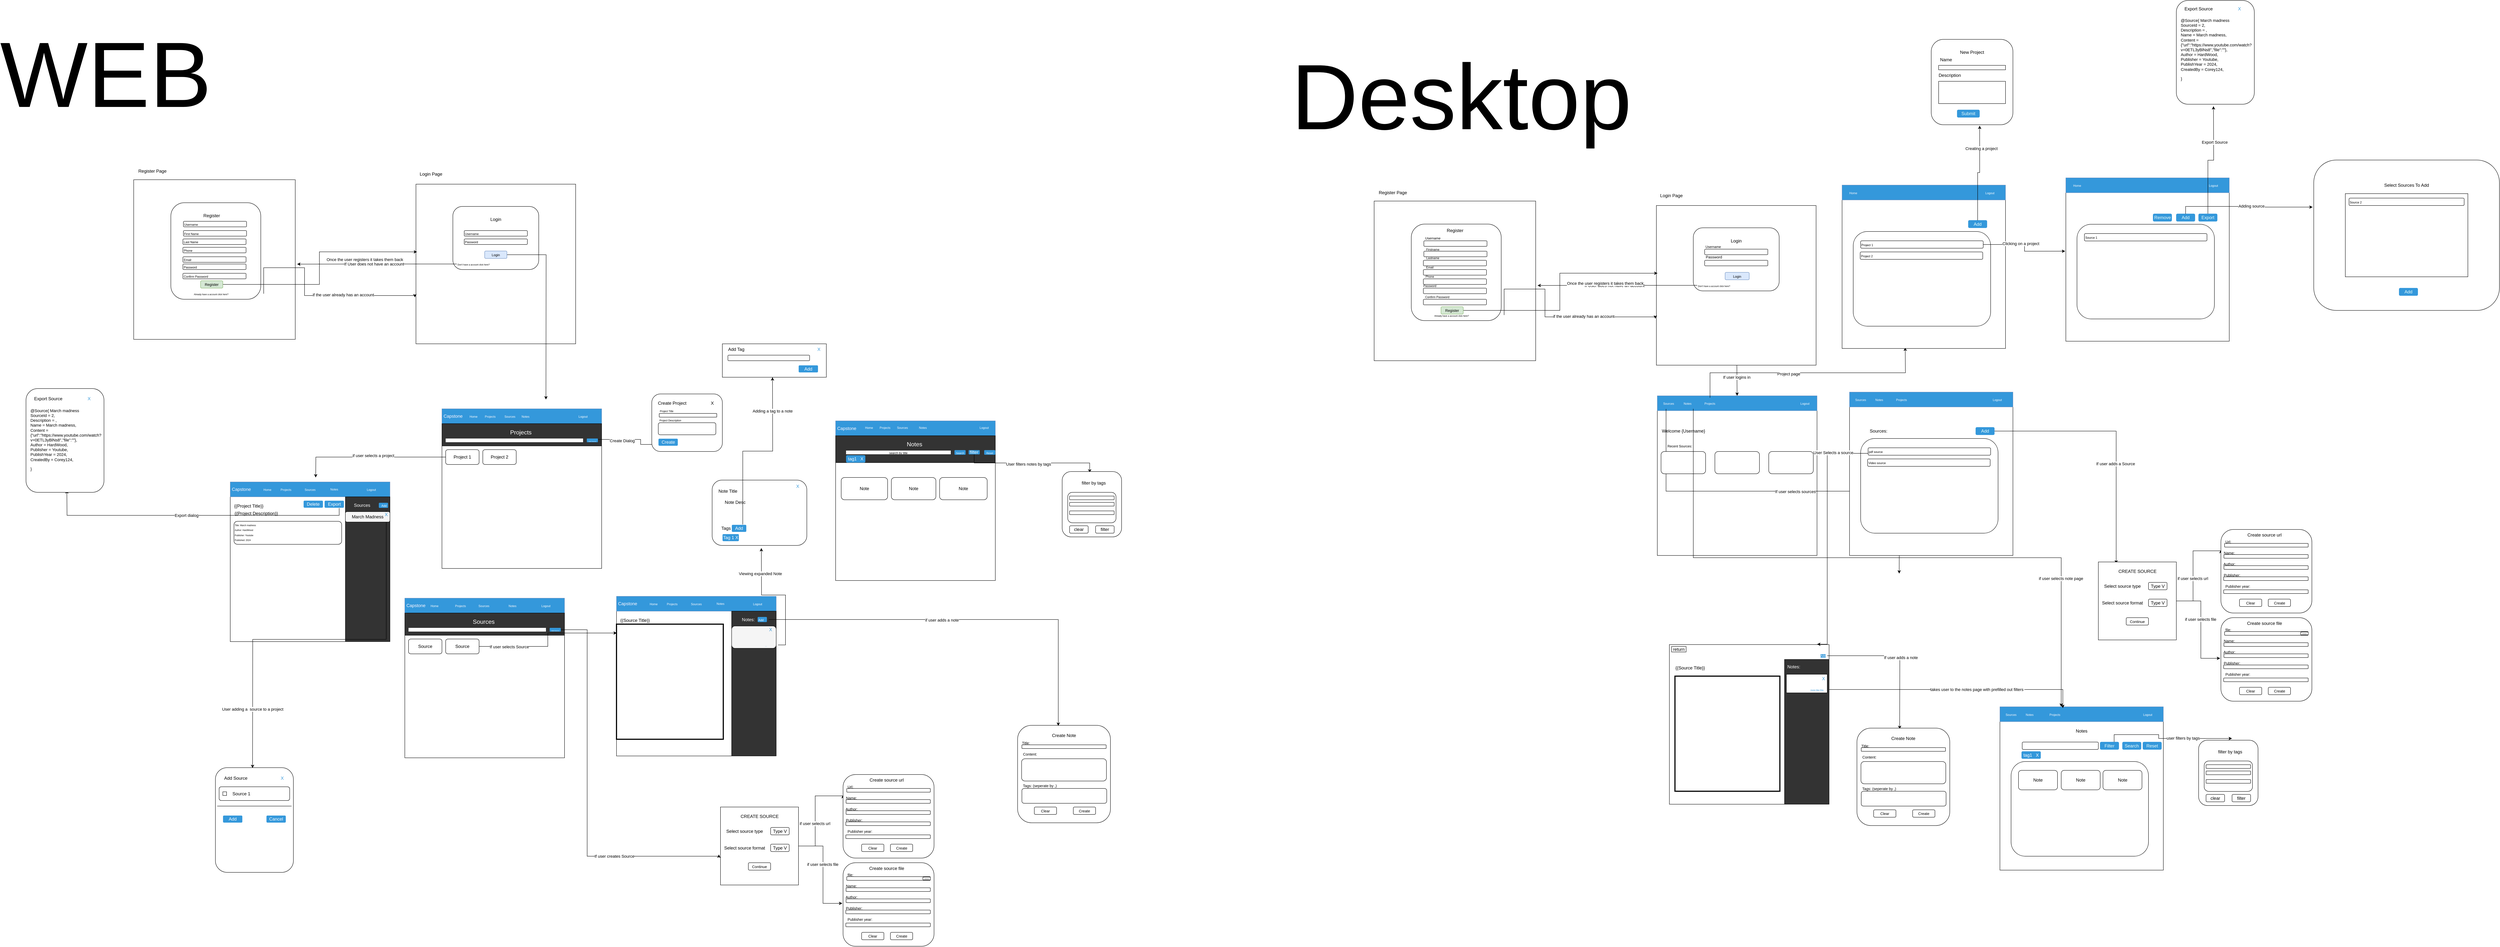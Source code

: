 <mxfile version="23.0.2" type="device">
  <diagram name="Page-1" id="kbDBzntbNOOyB9izjb_X">
    <mxGraphModel dx="7436" dy="4444" grid="1" gridSize="10" guides="1" tooltips="1" connect="1" arrows="1" fold="1" page="1" pageScale="1" pageWidth="850" pageHeight="1100" math="0" shadow="0">
      <root>
        <mxCell id="0" />
        <mxCell id="1" parent="0" />
        <mxCell id="ts7k1Ihn8bTRgZbRFf7x-3" value="" style="whiteSpace=wrap;html=1;aspect=fixed;" parent="1" vertex="1">
          <mxGeometry x="190" y="130" width="430" height="430" as="geometry" />
        </mxCell>
        <mxCell id="ts7k1Ihn8bTRgZbRFf7x-4" value="" style="rounded=1;whiteSpace=wrap;html=1;" parent="1" vertex="1">
          <mxGeometry x="289.38" y="190" width="231.25" height="170" as="geometry" />
        </mxCell>
        <mxCell id="ts7k1Ihn8bTRgZbRFf7x-5" value="Login Page" style="text;html=1;align=center;verticalAlign=middle;resizable=0;points=[];autosize=1;strokeColor=none;fillColor=none;" parent="1" vertex="1">
          <mxGeometry x="190" y="88" width="80" height="30" as="geometry" />
        </mxCell>
        <mxCell id="ts7k1Ihn8bTRgZbRFf7x-6" value="Login" style="text;html=1;strokeColor=none;fillColor=none;align=center;verticalAlign=middle;whiteSpace=wrap;rounded=0;" parent="1" vertex="1">
          <mxGeometry x="375" y="210" width="60" height="30" as="geometry" />
        </mxCell>
        <mxCell id="ts7k1Ihn8bTRgZbRFf7x-8" value="&lt;font style=&quot;font-size: 8px;&quot;&gt;Username&lt;/font&gt;" style="rounded=1;whiteSpace=wrap;html=1;align=left;" parent="1" vertex="1">
          <mxGeometry x="320" y="255" width="170" height="15" as="geometry" />
        </mxCell>
        <mxCell id="ts7k1Ihn8bTRgZbRFf7x-9" value="&lt;font style=&quot;font-size: 8px;&quot;&gt;Password&lt;/font&gt;" style="rounded=1;whiteSpace=wrap;html=1;align=left;" parent="1" vertex="1">
          <mxGeometry x="320" y="277.5" width="170" height="15" as="geometry" />
        </mxCell>
        <mxCell id="ts7k1Ihn8bTRgZbRFf7x-36" style="edgeStyle=orthogonalEdgeStyle;rounded=0;orthogonalLoop=1;jettySize=auto;html=1;exitX=1;exitY=0.5;exitDx=0;exitDy=0;" parent="1" source="ts7k1Ihn8bTRgZbRFf7x-12" edge="1">
          <mxGeometry relative="1" as="geometry">
            <mxPoint x="540" y="710.0" as="targetPoint" />
          </mxGeometry>
        </mxCell>
        <mxCell id="ts7k1Ihn8bTRgZbRFf7x-12" value="&lt;font style=&quot;font-size: 9px;&quot;&gt;Login&lt;/font&gt;" style="rounded=1;whiteSpace=wrap;html=1;fillColor=#dae8fc;strokeColor=#6c8ebf;" parent="1" vertex="1">
          <mxGeometry x="375" y="310" width="60" height="20" as="geometry" />
        </mxCell>
        <mxCell id="ts7k1Ihn8bTRgZbRFf7x-30" style="edgeStyle=orthogonalEdgeStyle;rounded=0;orthogonalLoop=1;jettySize=auto;html=1;exitX=0;exitY=0.5;exitDx=0;exitDy=0;" parent="1" source="ts7k1Ihn8bTRgZbRFf7x-13" edge="1">
          <mxGeometry relative="1" as="geometry">
            <mxPoint x="-130.0" y="345.391" as="targetPoint" />
          </mxGeometry>
        </mxCell>
        <mxCell id="ts7k1Ihn8bTRgZbRFf7x-32" value="If User does not have an account" style="edgeLabel;html=1;align=center;verticalAlign=middle;resizable=0;points=[];" parent="ts7k1Ihn8bTRgZbRFf7x-30" vertex="1" connectable="0">
          <mxGeometry x="0.042" y="-1" relative="1" as="geometry">
            <mxPoint as="offset" />
          </mxGeometry>
        </mxCell>
        <mxCell id="ts7k1Ihn8bTRgZbRFf7x-13" value="&lt;font style=&quot;font-size: 6px;&quot;&gt;Don&#39;t have a account click here?&lt;/font&gt;" style="text;html=1;strokeColor=none;fillColor=none;align=left;verticalAlign=middle;whiteSpace=wrap;rounded=0;" parent="1" vertex="1">
          <mxGeometry x="300" y="330" width="190" height="30" as="geometry" />
        </mxCell>
        <mxCell id="ts7k1Ihn8bTRgZbRFf7x-18" value="" style="rounded=0;whiteSpace=wrap;html=1;" parent="1" vertex="1">
          <mxGeometry x="-570" y="118" width="435" height="430" as="geometry" />
        </mxCell>
        <mxCell id="ts7k1Ihn8bTRgZbRFf7x-19" value="Register Page" style="text;html=1;align=center;verticalAlign=middle;resizable=0;points=[];autosize=1;strokeColor=none;fillColor=none;" parent="1" vertex="1">
          <mxGeometry x="-570" y="80" width="100" height="30" as="geometry" />
        </mxCell>
        <mxCell id="ts7k1Ihn8bTRgZbRFf7x-20" value="" style="rounded=1;whiteSpace=wrap;html=1;" parent="1" vertex="1">
          <mxGeometry x="-470" y="180" width="242.19" height="260" as="geometry" />
        </mxCell>
        <mxCell id="ts7k1Ihn8bTRgZbRFf7x-21" value="&lt;font style=&quot;font-size: 8px;&quot;&gt;Username&lt;/font&gt;" style="rounded=1;whiteSpace=wrap;html=1;align=left;" parent="1" vertex="1">
          <mxGeometry x="-436.1" y="230" width="170" height="15" as="geometry" />
        </mxCell>
        <mxCell id="ts7k1Ihn8bTRgZbRFf7x-22" value="&lt;span style=&quot;font-size: 8px;&quot;&gt;Password&lt;/span&gt;" style="rounded=1;whiteSpace=wrap;html=1;align=left;" parent="1" vertex="1">
          <mxGeometry x="-437.5" y="345" width="170" height="15" as="geometry" />
        </mxCell>
        <mxCell id="ts7k1Ihn8bTRgZbRFf7x-23" value="&lt;span style=&quot;font-size: 8px;&quot;&gt;Confirm Password&lt;/span&gt;" style="rounded=1;whiteSpace=wrap;html=1;align=left;" parent="1" vertex="1">
          <mxGeometry x="-437.5" y="370" width="170" height="15" as="geometry" />
        </mxCell>
        <mxCell id="ts7k1Ihn8bTRgZbRFf7x-27" value="Register" style="text;html=1;strokeColor=none;fillColor=none;align=center;verticalAlign=middle;whiteSpace=wrap;rounded=0;" parent="1" vertex="1">
          <mxGeometry x="-390" y="200" width="60" height="30" as="geometry" />
        </mxCell>
        <mxCell id="ts7k1Ihn8bTRgZbRFf7x-31" style="edgeStyle=orthogonalEdgeStyle;rounded=0;orthogonalLoop=1;jettySize=auto;html=1;exitX=1;exitY=0.5;exitDx=0;exitDy=0;entryX=0.007;entryY=0.424;entryDx=0;entryDy=0;entryPerimeter=0;" parent="1" source="ts7k1Ihn8bTRgZbRFf7x-28" target="ts7k1Ihn8bTRgZbRFf7x-3" edge="1">
          <mxGeometry relative="1" as="geometry" />
        </mxCell>
        <mxCell id="ts7k1Ihn8bTRgZbRFf7x-33" value="Once the user registers it takes them back" style="edgeLabel;html=1;align=center;verticalAlign=middle;resizable=0;points=[];" parent="ts7k1Ihn8bTRgZbRFf7x-31" vertex="1" connectable="0">
          <mxGeometry x="0.054" y="-3" relative="1" as="geometry">
            <mxPoint x="119" y="-5" as="offset" />
          </mxGeometry>
        </mxCell>
        <mxCell id="ts7k1Ihn8bTRgZbRFf7x-28" value="&lt;font size=&quot;1&quot;&gt;Register&lt;/font&gt;" style="rounded=1;whiteSpace=wrap;html=1;fillColor=#d5e8d4;strokeColor=#82b366;" parent="1" vertex="1">
          <mxGeometry x="-390" y="390" width="60" height="20" as="geometry" />
        </mxCell>
        <mxCell id="ts7k1Ihn8bTRgZbRFf7x-34" style="edgeStyle=orthogonalEdgeStyle;rounded=0;orthogonalLoop=1;jettySize=auto;html=1;exitX=1;exitY=0.5;exitDx=0;exitDy=0;entryX=-0.007;entryY=0.709;entryDx=0;entryDy=0;entryPerimeter=0;" parent="1" source="ts7k1Ihn8bTRgZbRFf7x-29" target="ts7k1Ihn8bTRgZbRFf7x-3" edge="1">
          <mxGeometry relative="1" as="geometry">
            <mxPoint x="-80" y="430" as="targetPoint" />
            <Array as="points">
              <mxPoint x="-110" y="355" />
              <mxPoint x="-110" y="430" />
              <mxPoint x="187" y="430" />
            </Array>
          </mxGeometry>
        </mxCell>
        <mxCell id="ts7k1Ihn8bTRgZbRFf7x-35" value="if the user already has an account" style="edgeLabel;html=1;align=center;verticalAlign=middle;resizable=0;points=[];" parent="ts7k1Ihn8bTRgZbRFf7x-34" vertex="1" connectable="0">
          <mxGeometry x="0.289" y="2" relative="1" as="geometry">
            <mxPoint as="offset" />
          </mxGeometry>
        </mxCell>
        <mxCell id="ts7k1Ihn8bTRgZbRFf7x-29" value="&lt;font style=&quot;font-size: 6px;&quot;&gt;Already have a account click here?&lt;/font&gt;" style="text;html=1;strokeColor=none;fillColor=none;align=left;verticalAlign=middle;whiteSpace=wrap;rounded=0;" parent="1" vertex="1">
          <mxGeometry x="-410" y="410" width="190" height="30" as="geometry" />
        </mxCell>
        <mxCell id="ts7k1Ihn8bTRgZbRFf7x-57" value="" style="whiteSpace=wrap;html=1;aspect=fixed;" parent="1" vertex="1">
          <mxGeometry x="730" y="1240" width="430" height="430" as="geometry" />
        </mxCell>
        <mxCell id="ts7k1Ihn8bTRgZbRFf7x-58" value="" style="rounded=0;whiteSpace=wrap;html=1;fillColor=#3498db;strokeColor=#6c8ebf;" parent="1" vertex="1">
          <mxGeometry x="730" y="1240" width="430" height="40" as="geometry" />
        </mxCell>
        <mxCell id="ts7k1Ihn8bTRgZbRFf7x-59" value="&lt;font color=&quot;#fff7fe&quot;&gt;Capstone&lt;/font&gt;" style="text;html=1;strokeColor=none;fillColor=none;align=center;verticalAlign=middle;whiteSpace=wrap;rounded=0;" parent="1" vertex="1">
          <mxGeometry x="730" y="1245" width="60" height="30" as="geometry" />
        </mxCell>
        <mxCell id="ts7k1Ihn8bTRgZbRFf7x-60" value="&lt;font color=&quot;#ffffff&quot; style=&quot;font-size: 8px;&quot;&gt;Home&lt;/font&gt;" style="text;html=1;strokeColor=none;fillColor=none;align=center;verticalAlign=middle;whiteSpace=wrap;rounded=0;" parent="1" vertex="1">
          <mxGeometry x="800" y="1245" width="60" height="30" as="geometry" />
        </mxCell>
        <mxCell id="ts7k1Ihn8bTRgZbRFf7x-61" value="&lt;span style=&quot;font-size: 8px;&quot;&gt;&lt;font color=&quot;#fffafa&quot;&gt;Sources&lt;/font&gt;&lt;/span&gt;" style="text;html=1;strokeColor=none;fillColor=none;align=center;verticalAlign=middle;whiteSpace=wrap;rounded=0;" parent="1" vertex="1">
          <mxGeometry x="915" y="1245" width="60" height="30" as="geometry" />
        </mxCell>
        <mxCell id="ts7k1Ihn8bTRgZbRFf7x-63" value="&lt;font color=&quot;#ffffff&quot; style=&quot;font-size: 8px;&quot;&gt;Logout&lt;/font&gt;" style="text;html=1;strokeColor=none;fillColor=none;align=center;verticalAlign=middle;whiteSpace=wrap;rounded=0;" parent="1" vertex="1">
          <mxGeometry x="1080" y="1245" width="60" height="30" as="geometry" />
        </mxCell>
        <mxCell id="ts7k1Ihn8bTRgZbRFf7x-72" value="" style="rounded=0;whiteSpace=wrap;html=1;strokeWidth=3;" parent="1" vertex="1">
          <mxGeometry x="730" y="1315" width="287.5" height="310" as="geometry" />
        </mxCell>
        <mxCell id="ts7k1Ihn8bTRgZbRFf7x-73" value="{{Source Title}}" style="text;html=1;strokeColor=none;fillColor=none;align=center;verticalAlign=middle;whiteSpace=wrap;rounded=0;" parent="1" vertex="1">
          <mxGeometry x="730" y="1290" width="100" height="30" as="geometry" />
        </mxCell>
        <mxCell id="ts7k1Ihn8bTRgZbRFf7x-76" value="" style="rounded=0;whiteSpace=wrap;html=1;fillColor=#333;" parent="1" vertex="1">
          <mxGeometry x="1040" y="1280" width="120" height="390" as="geometry" />
        </mxCell>
        <mxCell id="ts7k1Ihn8bTRgZbRFf7x-78" value="&lt;font color=&quot;#ffffff&quot;&gt;Notes:&lt;/font&gt;" style="text;html=1;strokeColor=none;fillColor=none;align=center;verticalAlign=middle;whiteSpace=wrap;rounded=0;" parent="1" vertex="1">
          <mxGeometry x="1055" y="1287.5" width="60" height="30" as="geometry" />
        </mxCell>
        <mxCell id="ts7k1Ihn8bTRgZbRFf7x-98" value="" style="whiteSpace=wrap;html=1;aspect=fixed;" parent="1" vertex="1">
          <mxGeometry x="160" y="1245" width="430" height="430" as="geometry" />
        </mxCell>
        <mxCell id="ts7k1Ihn8bTRgZbRFf7x-99" value="" style="rounded=0;whiteSpace=wrap;html=1;fillColor=#3498db;strokeColor=#6c8ebf;" parent="1" vertex="1">
          <mxGeometry x="160" y="1245" width="430" height="40" as="geometry" />
        </mxCell>
        <mxCell id="ts7k1Ihn8bTRgZbRFf7x-100" value="&lt;font color=&quot;#fff7fe&quot;&gt;Capstone&lt;/font&gt;" style="text;html=1;strokeColor=none;fillColor=none;align=center;verticalAlign=middle;whiteSpace=wrap;rounded=0;" parent="1" vertex="1">
          <mxGeometry x="160" y="1250" width="60" height="30" as="geometry" />
        </mxCell>
        <mxCell id="ts7k1Ihn8bTRgZbRFf7x-101" value="&lt;font color=&quot;#ffffff&quot; style=&quot;font-size: 8px;&quot;&gt;Home&lt;/font&gt;" style="text;html=1;strokeColor=none;fillColor=none;align=center;verticalAlign=middle;whiteSpace=wrap;rounded=0;" parent="1" vertex="1">
          <mxGeometry x="210" y="1250" width="60" height="30" as="geometry" />
        </mxCell>
        <mxCell id="ts7k1Ihn8bTRgZbRFf7x-102" value="&lt;span style=&quot;font-size: 8px;&quot;&gt;&lt;font color=&quot;#fffafa&quot;&gt;Sources&lt;/font&gt;&lt;/span&gt;" style="text;html=1;strokeColor=none;fillColor=none;align=center;verticalAlign=middle;whiteSpace=wrap;rounded=0;" parent="1" vertex="1">
          <mxGeometry x="342.5" y="1250" width="60" height="30" as="geometry" />
        </mxCell>
        <mxCell id="ts7k1Ihn8bTRgZbRFf7x-104" value="&lt;font color=&quot;#ffffff&quot; style=&quot;font-size: 8px;&quot;&gt;Logout&lt;/font&gt;" style="text;html=1;strokeColor=none;fillColor=none;align=center;verticalAlign=middle;whiteSpace=wrap;rounded=0;" parent="1" vertex="1">
          <mxGeometry x="510" y="1250" width="60" height="30" as="geometry" />
        </mxCell>
        <mxCell id="RxzHgvCHx42u1vyTswOQ-52" style="edgeStyle=orthogonalEdgeStyle;rounded=0;orthogonalLoop=1;jettySize=auto;html=1;exitX=1;exitY=0.5;exitDx=0;exitDy=0;entryX=0;entryY=0.25;entryDx=0;entryDy=0;" parent="1" source="RxzHgvCHx42u1vyTswOQ-1" target="RxzHgvCHx42u1vyTswOQ-18" edge="1">
          <mxGeometry relative="1" as="geometry">
            <mxPoint x="1285" y="1777.5" as="targetPoint" />
            <Array as="points">
              <mxPoint x="1265" y="1912.5" />
              <mxPoint x="1265" y="1777.5" />
              <mxPoint x="1340" y="1777.5" />
            </Array>
          </mxGeometry>
        </mxCell>
        <mxCell id="RxzHgvCHx42u1vyTswOQ-55" value="if user selects url" style="edgeLabel;html=1;align=center;verticalAlign=middle;resizable=0;points=[];" parent="RxzHgvCHx42u1vyTswOQ-52" vertex="1" connectable="0">
          <mxGeometry x="-0.182" y="2" relative="1" as="geometry">
            <mxPoint x="1" as="offset" />
          </mxGeometry>
        </mxCell>
        <mxCell id="RxzHgvCHx42u1vyTswOQ-53" style="edgeStyle=orthogonalEdgeStyle;rounded=0;orthogonalLoop=1;jettySize=auto;html=1;exitX=1;exitY=0.5;exitDx=0;exitDy=0;entryX=0.092;entryY=1.067;entryDx=0;entryDy=0;entryPerimeter=0;" parent="1" source="RxzHgvCHx42u1vyTswOQ-1" target="RxzHgvCHx42u1vyTswOQ-44" edge="1">
          <mxGeometry relative="1" as="geometry">
            <mxPoint x="1285" y="2067.5" as="targetPoint" />
            <Array as="points">
              <mxPoint x="1286" y="1912.5" />
              <mxPoint x="1286" y="2067.5" />
            </Array>
          </mxGeometry>
        </mxCell>
        <mxCell id="RxzHgvCHx42u1vyTswOQ-54" value="if user selects file" style="edgeLabel;html=1;align=center;verticalAlign=middle;resizable=0;points=[];" parent="RxzHgvCHx42u1vyTswOQ-53" vertex="1" connectable="0">
          <mxGeometry x="-0.151" y="-1" relative="1" as="geometry">
            <mxPoint as="offset" />
          </mxGeometry>
        </mxCell>
        <mxCell id="RxzHgvCHx42u1vyTswOQ-1" value="" style="whiteSpace=wrap;html=1;aspect=fixed;" parent="1" vertex="1">
          <mxGeometry x="1010" y="1807.5" width="210" height="210" as="geometry" />
        </mxCell>
        <mxCell id="RxzHgvCHx42u1vyTswOQ-5" value="CREATE SOURCE" style="text;html=1;strokeColor=none;fillColor=none;align=center;verticalAlign=middle;whiteSpace=wrap;rounded=0;" parent="1" vertex="1">
          <mxGeometry x="1022.5" y="1817.5" width="185" height="30" as="geometry" />
        </mxCell>
        <mxCell id="RxzHgvCHx42u1vyTswOQ-6" value="Type V" style="rounded=1;whiteSpace=wrap;html=1;" parent="1" vertex="1">
          <mxGeometry x="1145" y="1862.5" width="50" height="20" as="geometry" />
        </mxCell>
        <mxCell id="RxzHgvCHx42u1vyTswOQ-8" value="Type V" style="rounded=1;whiteSpace=wrap;html=1;" parent="1" vertex="1">
          <mxGeometry x="1145" y="1907.5" width="50" height="20" as="geometry" />
        </mxCell>
        <mxCell id="RxzHgvCHx42u1vyTswOQ-9" value="Select source type" style="text;html=1;strokeColor=none;fillColor=none;align=center;verticalAlign=middle;whiteSpace=wrap;rounded=0;" parent="1" vertex="1">
          <mxGeometry x="1015" y="1857.5" width="120" height="30" as="geometry" />
        </mxCell>
        <mxCell id="RxzHgvCHx42u1vyTswOQ-10" value="Select source format" style="text;html=1;strokeColor=none;fillColor=none;align=center;verticalAlign=middle;whiteSpace=wrap;rounded=0;" parent="1" vertex="1">
          <mxGeometry x="1015" y="1902.5" width="120" height="30" as="geometry" />
        </mxCell>
        <mxCell id="RxzHgvCHx42u1vyTswOQ-11" value="&lt;font size=&quot;1&quot;&gt;Continue&lt;/font&gt;" style="rounded=1;whiteSpace=wrap;html=1;" parent="1" vertex="1">
          <mxGeometry x="1085" y="1957.5" width="60" height="20" as="geometry" />
        </mxCell>
        <mxCell id="RxzHgvCHx42u1vyTswOQ-12" value="" style="rounded=1;whiteSpace=wrap;html=1;" parent="1" vertex="1">
          <mxGeometry x="1340" y="1720" width="245" height="225" as="geometry" />
        </mxCell>
        <mxCell id="RxzHgvCHx42u1vyTswOQ-13" value="Create source url" style="text;html=1;strokeColor=none;fillColor=none;align=center;verticalAlign=middle;whiteSpace=wrap;rounded=0;" parent="1" vertex="1">
          <mxGeometry x="1350" y="1720" width="215" height="30" as="geometry" />
        </mxCell>
        <mxCell id="RxzHgvCHx42u1vyTswOQ-14" value="" style="rounded=1;whiteSpace=wrap;html=1;" parent="1" vertex="1">
          <mxGeometry x="1350" y="1757.5" width="225" height="10" as="geometry" />
        </mxCell>
        <mxCell id="RxzHgvCHx42u1vyTswOQ-15" value="&lt;font size=&quot;1&quot;&gt;Url:&lt;/font&gt;" style="text;html=1;strokeColor=none;fillColor=none;align=center;verticalAlign=middle;whiteSpace=wrap;rounded=0;" parent="1" vertex="1">
          <mxGeometry x="1330" y="1737.5" width="60" height="30" as="geometry" />
        </mxCell>
        <mxCell id="RxzHgvCHx42u1vyTswOQ-16" value="" style="rounded=1;whiteSpace=wrap;html=1;" parent="1" vertex="1">
          <mxGeometry x="1348.12" y="1787.5" width="226.88" height="10" as="geometry" />
        </mxCell>
        <mxCell id="RxzHgvCHx42u1vyTswOQ-18" value="&lt;font size=&quot;1&quot;&gt;Name:&lt;/font&gt;" style="text;html=1;strokeColor=none;fillColor=none;align=center;verticalAlign=middle;whiteSpace=wrap;rounded=0;" parent="1" vertex="1">
          <mxGeometry x="1340" y="1767.5" width="45" height="30" as="geometry" />
        </mxCell>
        <mxCell id="RxzHgvCHx42u1vyTswOQ-19" value="" style="rounded=1;whiteSpace=wrap;html=1;" parent="1" vertex="1">
          <mxGeometry x="1348.12" y="1817.5" width="226.88" height="10" as="geometry" />
        </mxCell>
        <mxCell id="RxzHgvCHx42u1vyTswOQ-20" value="&lt;font size=&quot;1&quot;&gt;Author:&lt;/font&gt;" style="text;html=1;strokeColor=none;fillColor=none;align=center;verticalAlign=middle;whiteSpace=wrap;rounded=0;" parent="1" vertex="1">
          <mxGeometry x="1332.5" y="1797.5" width="60" height="30" as="geometry" />
        </mxCell>
        <mxCell id="RxzHgvCHx42u1vyTswOQ-23" value="" style="rounded=1;whiteSpace=wrap;html=1;" parent="1" vertex="1">
          <mxGeometry x="1347.5" y="1847.5" width="227.5" height="10" as="geometry" />
        </mxCell>
        <mxCell id="RxzHgvCHx42u1vyTswOQ-24" value="&lt;font size=&quot;1&quot;&gt;Publisher:&lt;/font&gt;" style="text;html=1;strokeColor=none;fillColor=none;align=center;verticalAlign=middle;whiteSpace=wrap;rounded=0;" parent="1" vertex="1">
          <mxGeometry x="1340" y="1827.5" width="60" height="30" as="geometry" />
        </mxCell>
        <mxCell id="RxzHgvCHx42u1vyTswOQ-33" value="" style="rounded=1;whiteSpace=wrap;html=1;" parent="1" vertex="1">
          <mxGeometry x="1347.5" y="1882.5" width="227.5" height="10" as="geometry" />
        </mxCell>
        <mxCell id="RxzHgvCHx42u1vyTswOQ-34" value="&lt;font size=&quot;1&quot;&gt;Publisher year:&lt;/font&gt;" style="text;html=1;strokeColor=none;fillColor=none;align=center;verticalAlign=middle;whiteSpace=wrap;rounded=0;" parent="1" vertex="1">
          <mxGeometry x="1347.5" y="1857.5" width="75" height="30" as="geometry" />
        </mxCell>
        <mxCell id="RxzHgvCHx42u1vyTswOQ-35" value="&lt;font size=&quot;1&quot;&gt;Clear&lt;/font&gt;" style="rounded=1;whiteSpace=wrap;html=1;" parent="1" vertex="1">
          <mxGeometry x="1390" y="1907.5" width="60" height="20" as="geometry" />
        </mxCell>
        <mxCell id="RxzHgvCHx42u1vyTswOQ-36" value="&lt;font size=&quot;1&quot;&gt;Create&lt;/font&gt;" style="rounded=1;whiteSpace=wrap;html=1;" parent="1" vertex="1">
          <mxGeometry x="1467.5" y="1907.5" width="60" height="20" as="geometry" />
        </mxCell>
        <mxCell id="RxzHgvCHx42u1vyTswOQ-37" value="" style="rounded=1;whiteSpace=wrap;html=1;" parent="1" vertex="1">
          <mxGeometry x="1340" y="1957.5" width="245" height="225" as="geometry" />
        </mxCell>
        <mxCell id="RxzHgvCHx42u1vyTswOQ-38" value="Create source file" style="text;html=1;strokeColor=none;fillColor=none;align=center;verticalAlign=middle;whiteSpace=wrap;rounded=0;" parent="1" vertex="1">
          <mxGeometry x="1350" y="1957.5" width="215" height="30" as="geometry" />
        </mxCell>
        <mxCell id="RxzHgvCHx42u1vyTswOQ-39" value="" style="rounded=1;whiteSpace=wrap;html=1;" parent="1" vertex="1">
          <mxGeometry x="1350" y="1995" width="225" height="10" as="geometry" />
        </mxCell>
        <mxCell id="RxzHgvCHx42u1vyTswOQ-40" value="&lt;font size=&quot;1&quot;&gt;file:&lt;/font&gt;" style="text;html=1;strokeColor=none;fillColor=none;align=center;verticalAlign=middle;whiteSpace=wrap;rounded=0;" parent="1" vertex="1">
          <mxGeometry x="1330" y="1975" width="60" height="30" as="geometry" />
        </mxCell>
        <mxCell id="RxzHgvCHx42u1vyTswOQ-41" value="" style="rounded=1;whiteSpace=wrap;html=1;" parent="1" vertex="1">
          <mxGeometry x="1348.12" y="2025" width="226.88" height="10" as="geometry" />
        </mxCell>
        <mxCell id="RxzHgvCHx42u1vyTswOQ-42" value="&lt;font size=&quot;1&quot;&gt;Name:&lt;/font&gt;" style="text;html=1;strokeColor=none;fillColor=none;align=center;verticalAlign=middle;whiteSpace=wrap;rounded=0;" parent="1" vertex="1">
          <mxGeometry x="1340" y="2005" width="45" height="30" as="geometry" />
        </mxCell>
        <mxCell id="RxzHgvCHx42u1vyTswOQ-43" value="" style="rounded=1;whiteSpace=wrap;html=1;" parent="1" vertex="1">
          <mxGeometry x="1348.12" y="2055" width="226.88" height="10" as="geometry" />
        </mxCell>
        <mxCell id="RxzHgvCHx42u1vyTswOQ-44" value="&lt;font size=&quot;1&quot;&gt;Author:&lt;/font&gt;" style="text;html=1;strokeColor=none;fillColor=none;align=center;verticalAlign=middle;whiteSpace=wrap;rounded=0;" parent="1" vertex="1">
          <mxGeometry x="1332.5" y="2035" width="60" height="30" as="geometry" />
        </mxCell>
        <mxCell id="RxzHgvCHx42u1vyTswOQ-45" value="" style="rounded=1;whiteSpace=wrap;html=1;" parent="1" vertex="1">
          <mxGeometry x="1347.5" y="2085" width="227.5" height="10" as="geometry" />
        </mxCell>
        <mxCell id="RxzHgvCHx42u1vyTswOQ-46" value="&lt;font size=&quot;1&quot;&gt;Publisher:&lt;/font&gt;" style="text;html=1;strokeColor=none;fillColor=none;align=center;verticalAlign=middle;whiteSpace=wrap;rounded=0;" parent="1" vertex="1">
          <mxGeometry x="1340" y="2065" width="60" height="30" as="geometry" />
        </mxCell>
        <mxCell id="RxzHgvCHx42u1vyTswOQ-47" value="" style="rounded=1;whiteSpace=wrap;html=1;" parent="1" vertex="1">
          <mxGeometry x="1347.5" y="2120" width="227.5" height="10" as="geometry" />
        </mxCell>
        <mxCell id="RxzHgvCHx42u1vyTswOQ-48" value="&lt;font size=&quot;1&quot;&gt;Publisher year:&lt;/font&gt;" style="text;html=1;strokeColor=none;fillColor=none;align=center;verticalAlign=middle;whiteSpace=wrap;rounded=0;" parent="1" vertex="1">
          <mxGeometry x="1347.5" y="2095" width="75" height="30" as="geometry" />
        </mxCell>
        <mxCell id="RxzHgvCHx42u1vyTswOQ-49" value="&lt;font size=&quot;1&quot;&gt;Clear&lt;/font&gt;" style="rounded=1;whiteSpace=wrap;html=1;" parent="1" vertex="1">
          <mxGeometry x="1390" y="2145" width="60" height="20" as="geometry" />
        </mxCell>
        <mxCell id="RxzHgvCHx42u1vyTswOQ-50" value="&lt;font size=&quot;1&quot;&gt;Create&lt;/font&gt;" style="rounded=1;whiteSpace=wrap;html=1;" parent="1" vertex="1">
          <mxGeometry x="1467.5" y="2145" width="60" height="20" as="geometry" />
        </mxCell>
        <mxCell id="RxzHgvCHx42u1vyTswOQ-51" value="---" style="rounded=1;whiteSpace=wrap;html=1;" parent="1" vertex="1">
          <mxGeometry x="1555" y="1996" width="20" height="8" as="geometry" />
        </mxCell>
        <mxCell id="RxzHgvCHx42u1vyTswOQ-58" value="" style="rounded=1;whiteSpace=wrap;html=1;" parent="1" vertex="1">
          <mxGeometry x="1810" y="1587.5" width="250" height="262.5" as="geometry" />
        </mxCell>
        <mxCell id="RxzHgvCHx42u1vyTswOQ-59" value="Create Note" style="text;html=1;strokeColor=none;fillColor=none;align=center;verticalAlign=middle;whiteSpace=wrap;rounded=0;" parent="1" vertex="1">
          <mxGeometry x="1870" y="1600" width="130" height="30" as="geometry" />
        </mxCell>
        <mxCell id="RxzHgvCHx42u1vyTswOQ-61" value="" style="rounded=1;whiteSpace=wrap;html=1;" parent="1" vertex="1">
          <mxGeometry x="1821.56" y="1640" width="226.88" height="10" as="geometry" />
        </mxCell>
        <mxCell id="RxzHgvCHx42u1vyTswOQ-62" value="&lt;font size=&quot;1&quot;&gt;Title:&lt;/font&gt;" style="text;html=1;strokeColor=none;fillColor=none;align=center;verticalAlign=middle;whiteSpace=wrap;rounded=0;" parent="1" vertex="1">
          <mxGeometry x="1810" y="1620" width="45" height="30" as="geometry" />
        </mxCell>
        <mxCell id="RxzHgvCHx42u1vyTswOQ-64" value="" style="rounded=1;whiteSpace=wrap;html=1;" parent="1" vertex="1">
          <mxGeometry x="1820.78" y="1677.5" width="228.44" height="60" as="geometry" />
        </mxCell>
        <mxCell id="RxzHgvCHx42u1vyTswOQ-66" value="&lt;font size=&quot;1&quot;&gt;Content:&lt;/font&gt;" style="text;html=1;strokeColor=none;fillColor=none;align=center;verticalAlign=middle;whiteSpace=wrap;rounded=0;" parent="1" vertex="1">
          <mxGeometry x="1820.5" y="1650" width="45" height="30" as="geometry" />
        </mxCell>
        <mxCell id="RxzHgvCHx42u1vyTswOQ-67" value="&lt;font size=&quot;1&quot;&gt;Clear&lt;/font&gt;" style="rounded=1;whiteSpace=wrap;html=1;" parent="1" vertex="1">
          <mxGeometry x="1855" y="1807.5" width="60" height="20" as="geometry" />
        </mxCell>
        <mxCell id="RxzHgvCHx42u1vyTswOQ-68" value="&lt;font size=&quot;1&quot;&gt;Create&lt;/font&gt;" style="rounded=1;whiteSpace=wrap;html=1;" parent="1" vertex="1">
          <mxGeometry x="1960" y="1807.5" width="60" height="20" as="geometry" />
        </mxCell>
        <mxCell id="tBwf_EXNc8i-KZaqGDez-1" value="" style="rounded=0;whiteSpace=wrap;html=1;fillColor=#333;" parent="1" vertex="1">
          <mxGeometry x="160" y="1285" width="430" height="60" as="geometry" />
        </mxCell>
        <mxCell id="ts7k1Ihn8bTRgZbRFf7x-119" value="&lt;font style=&quot;font-size: 16px;&quot; color=&quot;#ffffff&quot;&gt;Sources&lt;/font&gt;" style="text;html=1;strokeColor=none;fillColor=none;align=center;verticalAlign=middle;whiteSpace=wrap;rounded=0;" parent="1" vertex="1">
          <mxGeometry x="325" y="1285" width="95" height="45" as="geometry" />
        </mxCell>
        <mxCell id="tBwf_EXNc8i-KZaqGDez-2" value="" style="rounded=0;whiteSpace=wrap;html=1;strokeColor=none;" parent="1" vertex="1">
          <mxGeometry x="170" y="1325" width="370" height="10" as="geometry" />
        </mxCell>
        <mxCell id="uQ3wynb4Wp6j9YUOQWjD-7" style="edgeStyle=orthogonalEdgeStyle;rounded=0;orthogonalLoop=1;jettySize=auto;html=1;exitX=1;exitY=0.5;exitDx=0;exitDy=0;entryX=-0.021;entryY=0.609;entryDx=0;entryDy=0;entryPerimeter=0;" parent="1" source="tBwf_EXNc8i-KZaqGDez-3" target="RxzHgvCHx42u1vyTswOQ-1" edge="1">
          <mxGeometry relative="1" as="geometry">
            <mxPoint x="650" y="1940" as="targetPoint" />
            <Array as="points">
              <mxPoint x="651" y="1330" />
              <mxPoint x="651" y="1940" />
              <mxPoint x="1006" y="1940" />
            </Array>
          </mxGeometry>
        </mxCell>
        <mxCell id="uQ3wynb4Wp6j9YUOQWjD-8" value="If user creates Source" style="edgeLabel;html=1;align=center;verticalAlign=middle;resizable=0;points=[];" parent="uQ3wynb4Wp6j9YUOQWjD-7" vertex="1" connectable="0">
          <mxGeometry x="0.449" relative="1" as="geometry">
            <mxPoint as="offset" />
          </mxGeometry>
        </mxCell>
        <mxCell id="tBwf_EXNc8i-KZaqGDez-3" value="&lt;font color=&quot;#ffffff&quot; style=&quot;font-size: 4px;&quot;&gt;Add Source&lt;/font&gt;" style="rounded=1;whiteSpace=wrap;html=1;align=center;fillColor=#3498db;strokeColor=none;" parent="1" vertex="1">
          <mxGeometry x="550" y="1325" width="30" height="10" as="geometry" />
        </mxCell>
        <mxCell id="tBwf_EXNc8i-KZaqGDez-4" value="Source" style="rounded=1;whiteSpace=wrap;html=1;" parent="1" vertex="1">
          <mxGeometry x="170" y="1355" width="90" height="40" as="geometry" />
        </mxCell>
        <mxCell id="tBwf_EXNc8i-KZaqGDez-5" value="Source" style="rounded=1;whiteSpace=wrap;html=1;" parent="1" vertex="1">
          <mxGeometry x="270" y="1355" width="90" height="40" as="geometry" />
        </mxCell>
        <mxCell id="tBwf_EXNc8i-KZaqGDez-7" value="" style="rounded=1;whiteSpace=wrap;html=1;fillColor=#3498db;strokeColor=none;" parent="1" vertex="1">
          <mxGeometry x="1110" y="1295.63" width="25" height="13.75" as="geometry" />
        </mxCell>
        <mxCell id="1hsXzxKCKnJVlKgYQzL8-3" style="edgeStyle=orthogonalEdgeStyle;rounded=0;orthogonalLoop=1;jettySize=auto;html=1;exitX=1;exitY=0.5;exitDx=0;exitDy=0;entryX=0.438;entryY=0.005;entryDx=0;entryDy=0;entryPerimeter=0;" parent="1" source="ts7k1Ihn8bTRgZbRFf7x-79" target="RxzHgvCHx42u1vyTswOQ-58" edge="1">
          <mxGeometry relative="1" as="geometry" />
        </mxCell>
        <mxCell id="1hsXzxKCKnJVlKgYQzL8-4" value="if user adds a note" style="edgeLabel;html=1;align=center;verticalAlign=middle;resizable=0;points=[];" parent="1hsXzxKCKnJVlKgYQzL8-3" vertex="1" connectable="0">
          <mxGeometry x="-0.126" y="-1" relative="1" as="geometry">
            <mxPoint as="offset" />
          </mxGeometry>
        </mxCell>
        <mxCell id="ts7k1Ihn8bTRgZbRFf7x-79" value="&lt;span style=&quot;font-size: 8px;&quot;&gt;&lt;font color=&quot;#ffffff&quot;&gt;Add&lt;/font&gt;&lt;/span&gt;" style="text;html=1;strokeColor=none;fillColor=none;align=left;verticalAlign=middle;whiteSpace=wrap;rounded=0;" parent="1" vertex="1">
          <mxGeometry x="1110" y="1287.5" width="30" height="30" as="geometry" />
        </mxCell>
        <mxCell id="tBwf_EXNc8i-KZaqGDez-8" value="&lt;span style=&quot;font-size: 8px;&quot;&gt;Email&lt;/span&gt;" style="rounded=1;whiteSpace=wrap;html=1;align=left;" parent="1" vertex="1">
          <mxGeometry x="-437.5" y="325.5" width="170" height="15" as="geometry" />
        </mxCell>
        <mxCell id="tBwf_EXNc8i-KZaqGDez-9" value="&lt;span style=&quot;font-size: 8px;&quot;&gt;Phone&lt;/span&gt;" style="rounded=1;whiteSpace=wrap;html=1;align=left;" parent="1" vertex="1">
          <mxGeometry x="-437.5" y="300" width="170" height="15" as="geometry" />
        </mxCell>
        <mxCell id="tBwf_EXNc8i-KZaqGDez-10" value="&lt;span style=&quot;font-size: 8px;&quot;&gt;Last Name&lt;/span&gt;" style="rounded=1;whiteSpace=wrap;html=1;align=left;" parent="1" vertex="1">
          <mxGeometry x="-437.5" y="277.5" width="170" height="15" as="geometry" />
        </mxCell>
        <mxCell id="tBwf_EXNc8i-KZaqGDez-11" value="&lt;span style=&quot;font-size: 8px;&quot;&gt;First Name&lt;/span&gt;" style="rounded=1;whiteSpace=wrap;html=1;align=left;" parent="1" vertex="1">
          <mxGeometry x="-436.1" y="255" width="170" height="15" as="geometry" />
        </mxCell>
        <mxCell id="taiPZu52dlG4vFXNMGf5-2" value="&lt;font style=&quot;font-size: 250px;&quot;&gt;WEB&lt;/font&gt;" style="text;html=1;strokeColor=none;fillColor=none;align=center;verticalAlign=middle;whiteSpace=wrap;rounded=0;" parent="1" vertex="1">
          <mxGeometry x="-800" y="-190" width="310" height="50" as="geometry" />
        </mxCell>
        <mxCell id="taiPZu52dlG4vFXNMGf5-4" value="&lt;font style=&quot;font-size: 250px;&quot;&gt;Desktop&lt;/font&gt;" style="text;html=1;strokeColor=none;fillColor=none;align=center;verticalAlign=middle;whiteSpace=wrap;rounded=0;" parent="1" vertex="1">
          <mxGeometry x="2850" y="-120" width="310" height="30" as="geometry" />
        </mxCell>
        <mxCell id="taiPZu52dlG4vFXNMGf5-5" value="" style="whiteSpace=wrap;html=1;aspect=fixed;" parent="1" vertex="1">
          <mxGeometry x="3530" y="187.5" width="430" height="430" as="geometry" />
        </mxCell>
        <mxCell id="taiPZu52dlG4vFXNMGf5-6" value="" style="rounded=1;whiteSpace=wrap;html=1;" parent="1" vertex="1">
          <mxGeometry x="3629.38" y="247.5" width="231.25" height="170" as="geometry" />
        </mxCell>
        <mxCell id="taiPZu52dlG4vFXNMGf5-7" value="Login Page" style="text;html=1;align=center;verticalAlign=middle;resizable=0;points=[];autosize=1;strokeColor=none;fillColor=none;" parent="1" vertex="1">
          <mxGeometry x="3530" y="145.5" width="80" height="30" as="geometry" />
        </mxCell>
        <mxCell id="taiPZu52dlG4vFXNMGf5-8" value="Login" style="text;html=1;strokeColor=none;fillColor=none;align=center;verticalAlign=middle;whiteSpace=wrap;rounded=0;" parent="1" vertex="1">
          <mxGeometry x="3715" y="267.5" width="60" height="30" as="geometry" />
        </mxCell>
        <mxCell id="taiPZu52dlG4vFXNMGf5-9" value="" style="rounded=1;whiteSpace=wrap;html=1;align=left;" parent="1" vertex="1">
          <mxGeometry x="3660" y="305" width="170" height="15" as="geometry" />
        </mxCell>
        <mxCell id="taiPZu52dlG4vFXNMGf5-10" value="" style="rounded=1;whiteSpace=wrap;html=1;align=left;" parent="1" vertex="1">
          <mxGeometry x="3660" y="335" width="170" height="15" as="geometry" />
        </mxCell>
        <mxCell id="taiPZu52dlG4vFXNMGf5-11" value="&lt;font style=&quot;font-size: 9px;&quot;&gt;Login&lt;/font&gt;" style="rounded=1;whiteSpace=wrap;html=1;fillColor=#dae8fc;strokeColor=#6c8ebf;" parent="1" vertex="1">
          <mxGeometry x="3715" y="367.5" width="65" height="20" as="geometry" />
        </mxCell>
        <mxCell id="taiPZu52dlG4vFXNMGf5-12" style="edgeStyle=orthogonalEdgeStyle;rounded=0;orthogonalLoop=1;jettySize=auto;html=1;exitX=0;exitY=0.5;exitDx=0;exitDy=0;" parent="1" source="taiPZu52dlG4vFXNMGf5-14" edge="1">
          <mxGeometry relative="1" as="geometry">
            <mxPoint x="3210" y="402.891" as="targetPoint" />
          </mxGeometry>
        </mxCell>
        <mxCell id="taiPZu52dlG4vFXNMGf5-13" value="If User does not have an account" style="edgeLabel;html=1;align=center;verticalAlign=middle;resizable=0;points=[];" parent="taiPZu52dlG4vFXNMGf5-12" vertex="1" connectable="0">
          <mxGeometry x="0.042" y="-1" relative="1" as="geometry">
            <mxPoint as="offset" />
          </mxGeometry>
        </mxCell>
        <mxCell id="taiPZu52dlG4vFXNMGf5-14" value="&lt;font style=&quot;font-size: 6px;&quot;&gt;Don&#39;t have a account click here?&lt;/font&gt;" style="text;html=1;strokeColor=none;fillColor=none;align=left;verticalAlign=middle;whiteSpace=wrap;rounded=0;" parent="1" vertex="1">
          <mxGeometry x="3640" y="387.5" width="190" height="30" as="geometry" />
        </mxCell>
        <mxCell id="taiPZu52dlG4vFXNMGf5-15" value="" style="rounded=0;whiteSpace=wrap;html=1;" parent="1" vertex="1">
          <mxGeometry x="2770" y="175.5" width="435" height="430" as="geometry" />
        </mxCell>
        <mxCell id="taiPZu52dlG4vFXNMGf5-16" value="Register Page" style="text;html=1;align=center;verticalAlign=middle;resizable=0;points=[];autosize=1;strokeColor=none;fillColor=none;" parent="1" vertex="1">
          <mxGeometry x="2770" y="137.5" width="100" height="30" as="geometry" />
        </mxCell>
        <mxCell id="taiPZu52dlG4vFXNMGf5-17" value="" style="rounded=1;whiteSpace=wrap;html=1;" parent="1" vertex="1">
          <mxGeometry x="2870" y="237.5" width="242.19" height="260" as="geometry" />
        </mxCell>
        <mxCell id="taiPZu52dlG4vFXNMGf5-18" value="" style="rounded=1;whiteSpace=wrap;html=1;align=left;" parent="1" vertex="1">
          <mxGeometry x="2903.9" y="282.5" width="170" height="15" as="geometry" />
        </mxCell>
        <mxCell id="taiPZu52dlG4vFXNMGf5-19" value="" style="rounded=1;whiteSpace=wrap;html=1;align=left;" parent="1" vertex="1">
          <mxGeometry x="2902.5" y="410" width="170" height="15" as="geometry" />
        </mxCell>
        <mxCell id="taiPZu52dlG4vFXNMGf5-20" value="" style="rounded=1;whiteSpace=wrap;html=1;align=left;" parent="1" vertex="1">
          <mxGeometry x="2902.5" y="440" width="170" height="15" as="geometry" />
        </mxCell>
        <mxCell id="taiPZu52dlG4vFXNMGf5-21" value="Register" style="text;html=1;strokeColor=none;fillColor=none;align=center;verticalAlign=middle;whiteSpace=wrap;rounded=0;" parent="1" vertex="1">
          <mxGeometry x="2957.5" y="240" width="60" height="30" as="geometry" />
        </mxCell>
        <mxCell id="taiPZu52dlG4vFXNMGf5-22" style="edgeStyle=orthogonalEdgeStyle;rounded=0;orthogonalLoop=1;jettySize=auto;html=1;exitX=1;exitY=0.5;exitDx=0;exitDy=0;entryX=0.007;entryY=0.424;entryDx=0;entryDy=0;entryPerimeter=0;" parent="1" source="taiPZu52dlG4vFXNMGf5-24" target="taiPZu52dlG4vFXNMGf5-5" edge="1">
          <mxGeometry relative="1" as="geometry" />
        </mxCell>
        <mxCell id="taiPZu52dlG4vFXNMGf5-23" value="Once the user registers it takes them back" style="edgeLabel;html=1;align=center;verticalAlign=middle;resizable=0;points=[];" parent="taiPZu52dlG4vFXNMGf5-22" vertex="1" connectable="0">
          <mxGeometry x="0.054" y="-3" relative="1" as="geometry">
            <mxPoint x="119" y="-5" as="offset" />
          </mxGeometry>
        </mxCell>
        <mxCell id="taiPZu52dlG4vFXNMGf5-24" value="&lt;font size=&quot;1&quot;&gt;Register&lt;/font&gt;" style="rounded=1;whiteSpace=wrap;html=1;fillColor=#d5e8d4;strokeColor=#82b366;" parent="1" vertex="1">
          <mxGeometry x="2950" y="460" width="60" height="20" as="geometry" />
        </mxCell>
        <mxCell id="taiPZu52dlG4vFXNMGf5-25" style="edgeStyle=orthogonalEdgeStyle;rounded=0;orthogonalLoop=1;jettySize=auto;html=1;exitX=1;exitY=0.5;exitDx=0;exitDy=0;entryX=-0.007;entryY=0.709;entryDx=0;entryDy=0;entryPerimeter=0;" parent="1" source="taiPZu52dlG4vFXNMGf5-27" target="taiPZu52dlG4vFXNMGf5-5" edge="1">
          <mxGeometry relative="1" as="geometry">
            <mxPoint x="3260" y="487.5" as="targetPoint" />
            <Array as="points">
              <mxPoint x="3230" y="412.5" />
              <mxPoint x="3230" y="487.5" />
              <mxPoint x="3527" y="487.5" />
            </Array>
          </mxGeometry>
        </mxCell>
        <mxCell id="taiPZu52dlG4vFXNMGf5-26" value="if the user already has an account" style="edgeLabel;html=1;align=center;verticalAlign=middle;resizable=0;points=[];" parent="taiPZu52dlG4vFXNMGf5-25" vertex="1" connectable="0">
          <mxGeometry x="0.289" y="2" relative="1" as="geometry">
            <mxPoint as="offset" />
          </mxGeometry>
        </mxCell>
        <mxCell id="taiPZu52dlG4vFXNMGf5-27" value="&lt;font style=&quot;font-size: 6px;&quot;&gt;Already have a account click here?&lt;/font&gt;" style="text;html=1;strokeColor=none;fillColor=none;align=left;verticalAlign=middle;whiteSpace=wrap;rounded=0;" parent="1" vertex="1">
          <mxGeometry x="2930" y="467.5" width="190" height="30" as="geometry" />
        </mxCell>
        <mxCell id="taiPZu52dlG4vFXNMGf5-28" value="" style="rounded=1;whiteSpace=wrap;html=1;align=left;" parent="1" vertex="1">
          <mxGeometry x="2902.5" y="385" width="170" height="15" as="geometry" />
        </mxCell>
        <mxCell id="taiPZu52dlG4vFXNMGf5-29" value="" style="rounded=1;whiteSpace=wrap;html=1;align=left;" parent="1" vertex="1">
          <mxGeometry x="2902.5" y="360" width="170" height="15" as="geometry" />
        </mxCell>
        <mxCell id="taiPZu52dlG4vFXNMGf5-30" value="" style="rounded=1;whiteSpace=wrap;html=1;align=left;" parent="1" vertex="1">
          <mxGeometry x="2902.5" y="335" width="170" height="15" as="geometry" />
        </mxCell>
        <mxCell id="taiPZu52dlG4vFXNMGf5-31" value="" style="rounded=1;whiteSpace=wrap;html=1;align=left;" parent="1" vertex="1">
          <mxGeometry x="2903.9" y="310.5" width="170" height="15" as="geometry" />
        </mxCell>
        <mxCell id="taiPZu52dlG4vFXNMGf5-40" value="" style="whiteSpace=wrap;html=1;aspect=fixed;" parent="1" vertex="1">
          <mxGeometry x="3532.5" y="700" width="430" height="430" as="geometry" />
        </mxCell>
        <mxCell id="taiPZu52dlG4vFXNMGf5-41" value="" style="rounded=0;whiteSpace=wrap;html=1;fillColor=#3498db;strokeColor=#6c8ebf;" parent="1" vertex="1">
          <mxGeometry x="3532.5" y="700" width="430" height="40" as="geometry" />
        </mxCell>
        <mxCell id="K5eOgZRje_PzOJEhZqbw-27" style="edgeStyle=orthogonalEdgeStyle;rounded=0;orthogonalLoop=1;jettySize=auto;html=1;exitX=0.392;exitY=1.015;exitDx=0;exitDy=0;entryX=0.304;entryY=1.003;entryDx=0;entryDy=0;entryPerimeter=0;exitPerimeter=0;" parent="1" source="taiPZu52dlG4vFXNMGf5-42" edge="1">
          <mxGeometry relative="1" as="geometry">
            <mxPoint x="3592.5" y="767.5" as="sourcePoint" />
            <mxPoint x="4183.76" y="1178.82" as="targetPoint" />
          </mxGeometry>
        </mxCell>
        <mxCell id="K5eOgZRje_PzOJEhZqbw-28" value="If user selects sources" style="edgeLabel;html=1;align=center;verticalAlign=middle;resizable=0;points=[];" parent="K5eOgZRje_PzOJEhZqbw-27" vertex="1" connectable="0">
          <mxGeometry x="0.062" y="-1" relative="1" as="geometry">
            <mxPoint as="offset" />
          </mxGeometry>
        </mxCell>
        <mxCell id="taiPZu52dlG4vFXNMGf5-42" value="&lt;span style=&quot;font-size: 8px;&quot;&gt;&lt;font color=&quot;#fffafa&quot;&gt;Sources&lt;/font&gt;&lt;/span&gt;" style="text;html=1;strokeColor=none;fillColor=none;align=center;verticalAlign=middle;whiteSpace=wrap;rounded=0;" parent="1" vertex="1">
          <mxGeometry x="3532.5" y="705" width="60" height="30" as="geometry" />
        </mxCell>
        <mxCell id="taiPZu52dlG4vFXNMGf5-43" value="&lt;font color=&quot;#ffffff&quot; style=&quot;font-size: 8px;&quot;&gt;Logout&lt;/font&gt;" style="text;html=1;strokeColor=none;fillColor=none;align=center;verticalAlign=middle;whiteSpace=wrap;rounded=0;" parent="1" vertex="1">
          <mxGeometry x="3900" y="705" width="60" height="30" as="geometry" />
        </mxCell>
        <mxCell id="taiPZu52dlG4vFXNMGf5-44" value="Welcome {Username}" style="text;html=1;strokeColor=none;fillColor=none;align=center;verticalAlign=middle;whiteSpace=wrap;rounded=0;" parent="1" vertex="1">
          <mxGeometry x="3542.5" y="780" width="120" height="30" as="geometry" />
        </mxCell>
        <mxCell id="taiPZu52dlG4vFXNMGf5-45" value="&lt;font style=&quot;font-size: 9px;&quot;&gt;Recent Sources:&lt;/font&gt;" style="text;html=1;strokeColor=none;fillColor=none;align=center;verticalAlign=middle;whiteSpace=wrap;rounded=0;" parent="1" vertex="1">
          <mxGeometry x="3532.5" y="820" width="120" height="30" as="geometry" />
        </mxCell>
        <mxCell id="taiPZu52dlG4vFXNMGf5-46" value="" style="rounded=1;whiteSpace=wrap;html=1;" parent="1" vertex="1">
          <mxGeometry x="3542.5" y="850" width="120" height="60" as="geometry" />
        </mxCell>
        <mxCell id="taiPZu52dlG4vFXNMGf5-47" value="" style="rounded=1;whiteSpace=wrap;html=1;" parent="1" vertex="1">
          <mxGeometry x="3687.5" y="850" width="120" height="60" as="geometry" />
        </mxCell>
        <mxCell id="taiPZu52dlG4vFXNMGf5-48" value="" style="rounded=1;whiteSpace=wrap;html=1;" parent="1" vertex="1">
          <mxGeometry x="3832.5" y="850" width="120" height="60" as="geometry" />
        </mxCell>
        <mxCell id="taiPZu52dlG4vFXNMGf5-49" value="" style="endArrow=classic;html=1;rounded=0;" parent="1" source="taiPZu52dlG4vFXNMGf5-5" target="taiPZu52dlG4vFXNMGf5-41" edge="1">
          <mxGeometry width="50" height="50" relative="1" as="geometry">
            <mxPoint x="4010" y="630" as="sourcePoint" />
            <mxPoint x="4060" y="580" as="targetPoint" />
          </mxGeometry>
        </mxCell>
        <mxCell id="taiPZu52dlG4vFXNMGf5-58" value="If user logins in" style="edgeLabel;html=1;align=center;verticalAlign=middle;resizable=0;points=[];" parent="taiPZu52dlG4vFXNMGf5-49" vertex="1" connectable="0">
          <mxGeometry x="-0.212" y="-1" relative="1" as="geometry">
            <mxPoint as="offset" />
          </mxGeometry>
        </mxCell>
        <mxCell id="taiPZu52dlG4vFXNMGf5-118" value="" style="whiteSpace=wrap;html=1;aspect=fixed;" parent="1" vertex="1">
          <mxGeometry x="4050" y="690" width="440" height="440" as="geometry" />
        </mxCell>
        <mxCell id="taiPZu52dlG4vFXNMGf5-119" value="" style="rounded=0;whiteSpace=wrap;html=1;fillColor=#3498db;strokeColor=#6c8ebf;" parent="1" vertex="1">
          <mxGeometry x="4050" y="690" width="440" height="40" as="geometry" />
        </mxCell>
        <mxCell id="taiPZu52dlG4vFXNMGf5-120" value="&lt;span style=&quot;font-size: 8px;&quot;&gt;&lt;font color=&quot;#fffafa&quot;&gt;Sources&lt;/font&gt;&lt;/span&gt;" style="text;html=1;strokeColor=none;fillColor=none;align=center;verticalAlign=middle;whiteSpace=wrap;rounded=0;" parent="1" vertex="1">
          <mxGeometry x="4050" y="695" width="60" height="30" as="geometry" />
        </mxCell>
        <mxCell id="taiPZu52dlG4vFXNMGf5-121" value="&lt;font color=&quot;#ffffff&quot; style=&quot;font-size: 8px;&quot;&gt;Logout&lt;/font&gt;" style="text;html=1;strokeColor=none;fillColor=none;align=center;verticalAlign=middle;whiteSpace=wrap;rounded=0;" parent="1" vertex="1">
          <mxGeometry x="4417.5" y="695" width="60" height="30" as="geometry" />
        </mxCell>
        <mxCell id="taiPZu52dlG4vFXNMGf5-122" value="Sources:&amp;nbsp;" style="text;html=1;strokeColor=none;fillColor=none;align=center;verticalAlign=middle;whiteSpace=wrap;rounded=0;" parent="1" vertex="1">
          <mxGeometry x="4070" y="780" width="120" height="30" as="geometry" />
        </mxCell>
        <mxCell id="taiPZu52dlG4vFXNMGf5-123" value="" style="rounded=1;whiteSpace=wrap;html=1;" parent="1" vertex="1">
          <mxGeometry x="4080" y="815" width="370" height="255" as="geometry" />
        </mxCell>
        <mxCell id="K5eOgZRje_PzOJEhZqbw-150" style="edgeStyle=orthogonalEdgeStyle;rounded=0;orthogonalLoop=1;jettySize=auto;html=1;exitX=1;exitY=0.5;exitDx=0;exitDy=0;entryX=0.192;entryY=-0.183;entryDx=0;entryDy=0;entryPerimeter=0;" parent="1" source="taiPZu52dlG4vFXNMGf5-126" target="K5eOgZRje_PzOJEhZqbw-115" edge="1">
          <mxGeometry relative="1" as="geometry" />
        </mxCell>
        <mxCell id="K5eOgZRje_PzOJEhZqbw-151" value="If user adds a Source&lt;br&gt;" style="edgeLabel;html=1;align=center;verticalAlign=middle;resizable=0;points=[];" parent="K5eOgZRje_PzOJEhZqbw-150" vertex="1" connectable="0">
          <mxGeometry x="0.215" y="-2" relative="1" as="geometry">
            <mxPoint as="offset" />
          </mxGeometry>
        </mxCell>
        <mxCell id="taiPZu52dlG4vFXNMGf5-126" value="&lt;font color=&quot;#ebfffa&quot;&gt;Add&lt;/font&gt;" style="rounded=1;whiteSpace=wrap;html=1;strokeColor=#3498db;fillStyle=solid;fillColor=#3498DB;" parent="1" vertex="1">
          <mxGeometry x="4390" y="785" width="50" height="20" as="geometry" />
        </mxCell>
        <mxCell id="taiPZu52dlG4vFXNMGf5-127" value="" style="whiteSpace=wrap;html=1;aspect=fixed;" parent="1" vertex="1">
          <mxGeometry x="3565" y="1370" width="430" height="430" as="geometry" />
        </mxCell>
        <mxCell id="taiPZu52dlG4vFXNMGf5-134" value="" style="rounded=0;whiteSpace=wrap;html=1;strokeWidth=3;" parent="1" vertex="1">
          <mxGeometry x="3580" y="1455" width="282.5" height="310" as="geometry" />
        </mxCell>
        <mxCell id="taiPZu52dlG4vFXNMGf5-135" value="{{Source Title}}" style="text;html=1;strokeColor=none;fillColor=none;align=center;verticalAlign=middle;whiteSpace=wrap;rounded=0;" parent="1" vertex="1">
          <mxGeometry x="3571" y="1417.5" width="100" height="30" as="geometry" />
        </mxCell>
        <mxCell id="taiPZu52dlG4vFXNMGf5-136" value="" style="rounded=0;whiteSpace=wrap;html=1;fillColor=#333;" parent="1" vertex="1">
          <mxGeometry x="3875" y="1410" width="120" height="390" as="geometry" />
        </mxCell>
        <mxCell id="taiPZu52dlG4vFXNMGf5-137" value="&lt;font color=&quot;#ffffff&quot;&gt;Notes:&lt;/font&gt;" style="text;html=1;strokeColor=none;fillColor=none;align=center;verticalAlign=middle;whiteSpace=wrap;rounded=0;" parent="1" vertex="1">
          <mxGeometry x="3870" y="1415" width="60" height="30" as="geometry" />
        </mxCell>
        <mxCell id="taiPZu52dlG4vFXNMGf5-138" value="&lt;span style=&quot;font-size: 8px; background-color: rgb(52, 152, 219);&quot;&gt;&lt;font color=&quot;#ffffff&quot;&gt;Add&lt;/font&gt;&lt;/span&gt;" style="text;html=1;strokeColor=none;fillColor=none;align=left;verticalAlign=middle;whiteSpace=wrap;rounded=0;" parent="1" vertex="1">
          <mxGeometry x="3970" y="1380" width="45" height="37.5" as="geometry" />
        </mxCell>
        <mxCell id="taiPZu52dlG4vFXNMGf5-141" value="return" style="rounded=0;whiteSpace=wrap;html=1;" parent="1" vertex="1">
          <mxGeometry x="3571" y="1375" width="39" height="15" as="geometry" />
        </mxCell>
        <mxCell id="K5eOgZRje_PzOJEhZqbw-152" style="edgeStyle=orthogonalEdgeStyle;rounded=0;orthogonalLoop=1;jettySize=auto;html=1;exitX=0.444;exitY=0.533;exitDx=0;exitDy=0;exitPerimeter=0;" parent="1" source="taiPZu52dlG4vFXNMGf5-138" edge="1">
          <mxGeometry relative="1" as="geometry">
            <mxPoint x="4462.5" y="1658.75" as="sourcePoint" />
            <mxPoint x="4185.0" y="1597.5" as="targetPoint" />
          </mxGeometry>
        </mxCell>
        <mxCell id="K5eOgZRje_PzOJEhZqbw-153" value="If user adds a note&lt;br&gt;" style="edgeLabel;html=1;align=center;verticalAlign=middle;resizable=0;points=[];" parent="K5eOgZRje_PzOJEhZqbw-152" vertex="1" connectable="0">
          <mxGeometry x="0.019" y="2" relative="1" as="geometry">
            <mxPoint as="offset" />
          </mxGeometry>
        </mxCell>
        <mxCell id="K5eOgZRje_PzOJEhZqbw-18" value="&lt;font style=&quot;font-size: 9px;&quot;&gt;Username&lt;/font&gt;" style="text;html=1;strokeColor=none;fillColor=none;align=center;verticalAlign=middle;whiteSpace=wrap;rounded=0;" parent="1" vertex="1">
          <mxGeometry x="2898" y="260" width="60" height="30" as="geometry" />
        </mxCell>
        <mxCell id="K5eOgZRje_PzOJEhZqbw-19" value="&lt;font style=&quot;font-size: 8px;&quot;&gt;Firstname&lt;/font&gt;" style="text;html=1;strokeColor=none;fillColor=none;align=center;verticalAlign=middle;whiteSpace=wrap;rounded=0;" parent="1" vertex="1">
          <mxGeometry x="2897.5" y="290" width="60" height="30" as="geometry" />
        </mxCell>
        <mxCell id="K5eOgZRje_PzOJEhZqbw-20" value="&lt;span style=&quot;font-size: 8px;&quot;&gt;Lastname&lt;/span&gt;" style="text;html=1;strokeColor=none;fillColor=none;align=center;verticalAlign=middle;whiteSpace=wrap;rounded=0;" parent="1" vertex="1">
          <mxGeometry x="2897.5" y="312.5" width="60" height="30" as="geometry" />
        </mxCell>
        <mxCell id="K5eOgZRje_PzOJEhZqbw-21" value="&lt;span style=&quot;font-size: 8px;&quot;&gt;Email&lt;/span&gt;" style="text;html=1;strokeColor=none;fillColor=none;align=center;verticalAlign=middle;whiteSpace=wrap;rounded=0;" parent="1" vertex="1">
          <mxGeometry x="2890" y="337.5" width="60" height="30" as="geometry" />
        </mxCell>
        <mxCell id="K5eOgZRje_PzOJEhZqbw-22" value="&lt;font style=&quot;font-size: 8px;&quot;&gt;Phone&lt;/font&gt;" style="text;html=1;strokeColor=none;fillColor=none;align=center;verticalAlign=middle;whiteSpace=wrap;rounded=0;" parent="1" vertex="1">
          <mxGeometry x="2890" y="362.5" width="60" height="30" as="geometry" />
        </mxCell>
        <mxCell id="K5eOgZRje_PzOJEhZqbw-23" value="&lt;font style=&quot;font-size: 8px;&quot;&gt;Password&lt;/font&gt;" style="text;html=1;strokeColor=none;fillColor=none;align=center;verticalAlign=middle;whiteSpace=wrap;rounded=0;" parent="1" vertex="1">
          <mxGeometry x="2890" y="387.5" width="60" height="30" as="geometry" />
        </mxCell>
        <mxCell id="K5eOgZRje_PzOJEhZqbw-24" value="&lt;font style=&quot;font-size: 8px;&quot;&gt;Confirm Password&lt;/font&gt;" style="text;html=1;strokeColor=none;fillColor=none;align=center;verticalAlign=middle;whiteSpace=wrap;rounded=0;" parent="1" vertex="1">
          <mxGeometry x="2890" y="417.5" width="100" height="30" as="geometry" />
        </mxCell>
        <mxCell id="K5eOgZRje_PzOJEhZqbw-25" value="&lt;font style=&quot;font-size: 9px;&quot;&gt;Username&lt;/font&gt;" style="text;html=1;strokeColor=none;fillColor=none;align=center;verticalAlign=middle;whiteSpace=wrap;rounded=0;" parent="1" vertex="1">
          <mxGeometry x="3653" y="283" width="60" height="30" as="geometry" />
        </mxCell>
        <mxCell id="K5eOgZRje_PzOJEhZqbw-26" value="&lt;font size=&quot;1&quot;&gt;Password&lt;/font&gt;" style="text;html=1;strokeColor=none;fillColor=none;align=center;verticalAlign=middle;whiteSpace=wrap;rounded=0;" parent="1" vertex="1">
          <mxGeometry x="3655" y="310.5" width="60" height="30" as="geometry" />
        </mxCell>
        <mxCell id="K5eOgZRje_PzOJEhZqbw-32" style="edgeStyle=orthogonalEdgeStyle;rounded=0;orthogonalLoop=1;jettySize=auto;html=1;exitX=0;exitY=0.75;exitDx=0;exitDy=0;entryX=0.925;entryY=-0.002;entryDx=0;entryDy=0;entryPerimeter=0;" parent="1" source="K5eOgZRje_PzOJEhZqbw-29" target="taiPZu52dlG4vFXNMGf5-127" edge="1">
          <mxGeometry relative="1" as="geometry">
            <Array as="points">
              <mxPoint x="3990" y="855" />
              <mxPoint x="3990" y="1369" />
            </Array>
          </mxGeometry>
        </mxCell>
        <mxCell id="K5eOgZRje_PzOJEhZqbw-33" value="User Selects a source" style="edgeLabel;html=1;align=center;verticalAlign=middle;resizable=0;points=[];" parent="K5eOgZRje_PzOJEhZqbw-32" vertex="1" connectable="0">
          <mxGeometry x="-0.71" y="-2" relative="1" as="geometry">
            <mxPoint as="offset" />
          </mxGeometry>
        </mxCell>
        <mxCell id="K5eOgZRje_PzOJEhZqbw-29" value="&lt;font style=&quot;font-size: 8px;&quot;&gt;pdf source&lt;/font&gt;" style="rounded=1;whiteSpace=wrap;html=1;align=left;" parent="1" vertex="1">
          <mxGeometry x="4100" y="840" width="330" height="20" as="geometry" />
        </mxCell>
        <mxCell id="K5eOgZRje_PzOJEhZqbw-30" value="&lt;font style=&quot;font-size: 8px;&quot;&gt;Video source&lt;/font&gt;" style="rounded=1;whiteSpace=wrap;html=1;align=left;" parent="1" vertex="1">
          <mxGeometry x="4098.75" y="870" width="330" height="20" as="geometry" />
        </mxCell>
        <mxCell id="K5eOgZRje_PzOJEhZqbw-110" style="edgeStyle=orthogonalEdgeStyle;rounded=0;orthogonalLoop=1;jettySize=auto;html=1;exitX=1;exitY=0.5;exitDx=0;exitDy=0;entryX=0;entryY=0.25;entryDx=0;entryDy=0;" parent="1" source="K5eOgZRje_PzOJEhZqbw-114" target="K5eOgZRje_PzOJEhZqbw-126" edge="1">
          <mxGeometry relative="1" as="geometry">
            <mxPoint x="4995" y="1117.5" as="targetPoint" />
            <Array as="points">
              <mxPoint x="4975" y="1252.5" />
              <mxPoint x="4975" y="1117.5" />
              <mxPoint x="5050" y="1117.5" />
            </Array>
          </mxGeometry>
        </mxCell>
        <mxCell id="K5eOgZRje_PzOJEhZqbw-111" value="if user selects url" style="edgeLabel;html=1;align=center;verticalAlign=middle;resizable=0;points=[];" parent="K5eOgZRje_PzOJEhZqbw-110" vertex="1" connectable="0">
          <mxGeometry x="-0.182" y="2" relative="1" as="geometry">
            <mxPoint x="1" as="offset" />
          </mxGeometry>
        </mxCell>
        <mxCell id="K5eOgZRje_PzOJEhZqbw-112" style="edgeStyle=orthogonalEdgeStyle;rounded=0;orthogonalLoop=1;jettySize=auto;html=1;exitX=1;exitY=0.5;exitDx=0;exitDy=0;entryX=0.092;entryY=1.067;entryDx=0;entryDy=0;entryPerimeter=0;" parent="1" source="K5eOgZRje_PzOJEhZqbw-114" target="K5eOgZRje_PzOJEhZqbw-142" edge="1">
          <mxGeometry relative="1" as="geometry">
            <mxPoint x="4995" y="1407.5" as="targetPoint" />
            <Array as="points">
              <mxPoint x="4996" y="1252.5" />
              <mxPoint x="4996" y="1407.5" />
            </Array>
          </mxGeometry>
        </mxCell>
        <mxCell id="K5eOgZRje_PzOJEhZqbw-113" value="if user selects file" style="edgeLabel;html=1;align=center;verticalAlign=middle;resizable=0;points=[];" parent="K5eOgZRje_PzOJEhZqbw-112" vertex="1" connectable="0">
          <mxGeometry x="-0.151" y="-1" relative="1" as="geometry">
            <mxPoint as="offset" />
          </mxGeometry>
        </mxCell>
        <mxCell id="K5eOgZRje_PzOJEhZqbw-114" value="" style="whiteSpace=wrap;html=1;aspect=fixed;" parent="1" vertex="1">
          <mxGeometry x="4720" y="1147.5" width="210" height="210" as="geometry" />
        </mxCell>
        <mxCell id="K5eOgZRje_PzOJEhZqbw-115" value="CREATE SOURCE" style="text;html=1;strokeColor=none;fillColor=none;align=center;verticalAlign=middle;whiteSpace=wrap;rounded=0;" parent="1" vertex="1">
          <mxGeometry x="4732.5" y="1157.5" width="185" height="30" as="geometry" />
        </mxCell>
        <mxCell id="K5eOgZRje_PzOJEhZqbw-116" value="Type V" style="rounded=1;whiteSpace=wrap;html=1;" parent="1" vertex="1">
          <mxGeometry x="4855" y="1202.5" width="50" height="20" as="geometry" />
        </mxCell>
        <mxCell id="K5eOgZRje_PzOJEhZqbw-117" value="Type V" style="rounded=1;whiteSpace=wrap;html=1;" parent="1" vertex="1">
          <mxGeometry x="4855" y="1247.5" width="50" height="20" as="geometry" />
        </mxCell>
        <mxCell id="K5eOgZRje_PzOJEhZqbw-118" value="Select source type" style="text;html=1;strokeColor=none;fillColor=none;align=center;verticalAlign=middle;whiteSpace=wrap;rounded=0;" parent="1" vertex="1">
          <mxGeometry x="4725" y="1197.5" width="120" height="30" as="geometry" />
        </mxCell>
        <mxCell id="K5eOgZRje_PzOJEhZqbw-119" value="Select source format" style="text;html=1;strokeColor=none;fillColor=none;align=center;verticalAlign=middle;whiteSpace=wrap;rounded=0;" parent="1" vertex="1">
          <mxGeometry x="4725" y="1242.5" width="120" height="30" as="geometry" />
        </mxCell>
        <mxCell id="K5eOgZRje_PzOJEhZqbw-120" value="&lt;font size=&quot;1&quot;&gt;Continue&lt;/font&gt;" style="rounded=1;whiteSpace=wrap;html=1;" parent="1" vertex="1">
          <mxGeometry x="4795" y="1297.5" width="60" height="20" as="geometry" />
        </mxCell>
        <mxCell id="K5eOgZRje_PzOJEhZqbw-121" value="" style="rounded=1;whiteSpace=wrap;html=1;" parent="1" vertex="1">
          <mxGeometry x="5050" y="1060" width="245" height="225" as="geometry" />
        </mxCell>
        <mxCell id="K5eOgZRje_PzOJEhZqbw-122" value="Create source url" style="text;html=1;strokeColor=none;fillColor=none;align=center;verticalAlign=middle;whiteSpace=wrap;rounded=0;" parent="1" vertex="1">
          <mxGeometry x="5060" y="1060" width="215" height="30" as="geometry" />
        </mxCell>
        <mxCell id="K5eOgZRje_PzOJEhZqbw-123" value="" style="rounded=1;whiteSpace=wrap;html=1;" parent="1" vertex="1">
          <mxGeometry x="5060" y="1097.5" width="225" height="10" as="geometry" />
        </mxCell>
        <mxCell id="K5eOgZRje_PzOJEhZqbw-124" value="&lt;font size=&quot;1&quot;&gt;Url:&lt;/font&gt;" style="text;html=1;strokeColor=none;fillColor=none;align=center;verticalAlign=middle;whiteSpace=wrap;rounded=0;" parent="1" vertex="1">
          <mxGeometry x="5040" y="1077.5" width="60" height="30" as="geometry" />
        </mxCell>
        <mxCell id="K5eOgZRje_PzOJEhZqbw-125" value="" style="rounded=1;whiteSpace=wrap;html=1;" parent="1" vertex="1">
          <mxGeometry x="5058.12" y="1127.5" width="226.88" height="10" as="geometry" />
        </mxCell>
        <mxCell id="K5eOgZRje_PzOJEhZqbw-126" value="&lt;font size=&quot;1&quot;&gt;Name:&lt;/font&gt;" style="text;html=1;strokeColor=none;fillColor=none;align=center;verticalAlign=middle;whiteSpace=wrap;rounded=0;" parent="1" vertex="1">
          <mxGeometry x="5050" y="1107.5" width="45" height="30" as="geometry" />
        </mxCell>
        <mxCell id="K5eOgZRje_PzOJEhZqbw-127" value="" style="rounded=1;whiteSpace=wrap;html=1;" parent="1" vertex="1">
          <mxGeometry x="5058.12" y="1157.5" width="226.88" height="10" as="geometry" />
        </mxCell>
        <mxCell id="K5eOgZRje_PzOJEhZqbw-128" value="&lt;font size=&quot;1&quot;&gt;Author:&lt;/font&gt;" style="text;html=1;strokeColor=none;fillColor=none;align=center;verticalAlign=middle;whiteSpace=wrap;rounded=0;" parent="1" vertex="1">
          <mxGeometry x="5042.5" y="1137.5" width="60" height="30" as="geometry" />
        </mxCell>
        <mxCell id="K5eOgZRje_PzOJEhZqbw-129" value="" style="rounded=1;whiteSpace=wrap;html=1;" parent="1" vertex="1">
          <mxGeometry x="5057.5" y="1187.5" width="227.5" height="10" as="geometry" />
        </mxCell>
        <mxCell id="K5eOgZRje_PzOJEhZqbw-130" value="&lt;font size=&quot;1&quot;&gt;Publisher:&lt;/font&gt;" style="text;html=1;strokeColor=none;fillColor=none;align=center;verticalAlign=middle;whiteSpace=wrap;rounded=0;" parent="1" vertex="1">
          <mxGeometry x="5050" y="1167.5" width="60" height="30" as="geometry" />
        </mxCell>
        <mxCell id="K5eOgZRje_PzOJEhZqbw-131" value="" style="rounded=1;whiteSpace=wrap;html=1;" parent="1" vertex="1">
          <mxGeometry x="5057.5" y="1222.5" width="227.5" height="10" as="geometry" />
        </mxCell>
        <mxCell id="K5eOgZRje_PzOJEhZqbw-132" value="&lt;font size=&quot;1&quot;&gt;Publisher year:&lt;/font&gt;" style="text;html=1;strokeColor=none;fillColor=none;align=center;verticalAlign=middle;whiteSpace=wrap;rounded=0;" parent="1" vertex="1">
          <mxGeometry x="5057.5" y="1197.5" width="75" height="30" as="geometry" />
        </mxCell>
        <mxCell id="K5eOgZRje_PzOJEhZqbw-133" value="&lt;font size=&quot;1&quot;&gt;Clear&lt;/font&gt;" style="rounded=1;whiteSpace=wrap;html=1;" parent="1" vertex="1">
          <mxGeometry x="5100" y="1247.5" width="60" height="20" as="geometry" />
        </mxCell>
        <mxCell id="K5eOgZRje_PzOJEhZqbw-134" value="&lt;font size=&quot;1&quot;&gt;Create&lt;/font&gt;" style="rounded=1;whiteSpace=wrap;html=1;" parent="1" vertex="1">
          <mxGeometry x="5177.5" y="1247.5" width="60" height="20" as="geometry" />
        </mxCell>
        <mxCell id="K5eOgZRje_PzOJEhZqbw-135" value="" style="rounded=1;whiteSpace=wrap;html=1;" parent="1" vertex="1">
          <mxGeometry x="5050" y="1297.5" width="245" height="225" as="geometry" />
        </mxCell>
        <mxCell id="K5eOgZRje_PzOJEhZqbw-136" value="Create source file" style="text;html=1;strokeColor=none;fillColor=none;align=center;verticalAlign=middle;whiteSpace=wrap;rounded=0;" parent="1" vertex="1">
          <mxGeometry x="5060" y="1297.5" width="215" height="30" as="geometry" />
        </mxCell>
        <mxCell id="K5eOgZRje_PzOJEhZqbw-137" value="" style="rounded=1;whiteSpace=wrap;html=1;" parent="1" vertex="1">
          <mxGeometry x="5060" y="1335" width="225" height="10" as="geometry" />
        </mxCell>
        <mxCell id="K5eOgZRje_PzOJEhZqbw-138" value="&lt;font size=&quot;1&quot;&gt;file:&lt;/font&gt;" style="text;html=1;strokeColor=none;fillColor=none;align=center;verticalAlign=middle;whiteSpace=wrap;rounded=0;" parent="1" vertex="1">
          <mxGeometry x="5040" y="1315" width="60" height="30" as="geometry" />
        </mxCell>
        <mxCell id="K5eOgZRje_PzOJEhZqbw-139" value="" style="rounded=1;whiteSpace=wrap;html=1;" parent="1" vertex="1">
          <mxGeometry x="5058.12" y="1365" width="226.88" height="10" as="geometry" />
        </mxCell>
        <mxCell id="K5eOgZRje_PzOJEhZqbw-140" value="&lt;font size=&quot;1&quot;&gt;Name:&lt;/font&gt;" style="text;html=1;strokeColor=none;fillColor=none;align=center;verticalAlign=middle;whiteSpace=wrap;rounded=0;" parent="1" vertex="1">
          <mxGeometry x="5050" y="1345" width="45" height="30" as="geometry" />
        </mxCell>
        <mxCell id="K5eOgZRje_PzOJEhZqbw-141" value="" style="rounded=1;whiteSpace=wrap;html=1;" parent="1" vertex="1">
          <mxGeometry x="5058.12" y="1395" width="226.88" height="10" as="geometry" />
        </mxCell>
        <mxCell id="K5eOgZRje_PzOJEhZqbw-142" value="&lt;font size=&quot;1&quot;&gt;Author:&lt;/font&gt;" style="text;html=1;strokeColor=none;fillColor=none;align=center;verticalAlign=middle;whiteSpace=wrap;rounded=0;" parent="1" vertex="1">
          <mxGeometry x="5042.5" y="1375" width="60" height="30" as="geometry" />
        </mxCell>
        <mxCell id="K5eOgZRje_PzOJEhZqbw-143" value="" style="rounded=1;whiteSpace=wrap;html=1;" parent="1" vertex="1">
          <mxGeometry x="5057.5" y="1425" width="227.5" height="10" as="geometry" />
        </mxCell>
        <mxCell id="K5eOgZRje_PzOJEhZqbw-144" value="&lt;font size=&quot;1&quot;&gt;Publisher:&lt;/font&gt;" style="text;html=1;strokeColor=none;fillColor=none;align=center;verticalAlign=middle;whiteSpace=wrap;rounded=0;" parent="1" vertex="1">
          <mxGeometry x="5050" y="1405" width="60" height="30" as="geometry" />
        </mxCell>
        <mxCell id="K5eOgZRje_PzOJEhZqbw-145" value="" style="rounded=1;whiteSpace=wrap;html=1;" parent="1" vertex="1">
          <mxGeometry x="5057.5" y="1460" width="227.5" height="10" as="geometry" />
        </mxCell>
        <mxCell id="K5eOgZRje_PzOJEhZqbw-146" value="&lt;font size=&quot;1&quot;&gt;Publisher year:&lt;/font&gt;" style="text;html=1;strokeColor=none;fillColor=none;align=center;verticalAlign=middle;whiteSpace=wrap;rounded=0;" parent="1" vertex="1">
          <mxGeometry x="5057.5" y="1435" width="75" height="30" as="geometry" />
        </mxCell>
        <mxCell id="K5eOgZRje_PzOJEhZqbw-147" value="&lt;font size=&quot;1&quot;&gt;Clear&lt;/font&gt;" style="rounded=1;whiteSpace=wrap;html=1;" parent="1" vertex="1">
          <mxGeometry x="5100" y="1485" width="60" height="20" as="geometry" />
        </mxCell>
        <mxCell id="K5eOgZRje_PzOJEhZqbw-148" value="&lt;font size=&quot;1&quot;&gt;Create&lt;/font&gt;" style="rounded=1;whiteSpace=wrap;html=1;" parent="1" vertex="1">
          <mxGeometry x="5177.5" y="1485" width="60" height="20" as="geometry" />
        </mxCell>
        <mxCell id="K5eOgZRje_PzOJEhZqbw-149" value="---" style="rounded=1;whiteSpace=wrap;html=1;" parent="1" vertex="1">
          <mxGeometry x="5265" y="1336" width="20" height="8" as="geometry" />
        </mxCell>
        <mxCell id="1hsXzxKCKnJVlKgYQzL8-1" value="" style="rounded=1;whiteSpace=wrap;html=1;" parent="1" vertex="1">
          <mxGeometry x="1821.56" y="1757.5" width="228.44" height="40" as="geometry" />
        </mxCell>
        <mxCell id="1hsXzxKCKnJVlKgYQzL8-2" value="&lt;font style=&quot;font-size: 10px;&quot;&gt;Tags: (seperate by ,)&lt;/font&gt;" style="text;html=1;strokeColor=none;fillColor=none;align=center;verticalAlign=middle;whiteSpace=wrap;rounded=0;" parent="1" vertex="1">
          <mxGeometry x="1810" y="1735" width="120" height="30" as="geometry" />
        </mxCell>
        <mxCell id="1hsXzxKCKnJVlKgYQzL8-5" value="" style="rounded=1;whiteSpace=wrap;html=1;fillColor=#F5F5F5;" parent="1" vertex="1">
          <mxGeometry x="1040" y="1320" width="120" height="60" as="geometry" />
        </mxCell>
        <mxCell id="1hsXzxKCKnJVlKgYQzL8-6" value="&lt;font color=&quot;#3498db&quot;&gt;X&lt;/font&gt;" style="text;html=1;strokeColor=none;fillColor=none;align=center;verticalAlign=middle;whiteSpace=wrap;rounded=0;" parent="1" vertex="1">
          <mxGeometry x="1135" y="1322" width="20" height="16" as="geometry" />
        </mxCell>
        <mxCell id="uQ3wynb4Wp6j9YUOQWjD-62" style="edgeStyle=orthogonalEdgeStyle;rounded=0;orthogonalLoop=1;jettySize=auto;html=1;exitX=1;exitY=0.5;exitDx=0;exitDy=0;" parent="1" source="1hsXzxKCKnJVlKgYQzL8-7" edge="1">
          <mxGeometry relative="1" as="geometry">
            <mxPoint x="1120" y="1110" as="targetPoint" />
          </mxGeometry>
        </mxCell>
        <mxCell id="uQ3wynb4Wp6j9YUOQWjD-77" value="Viewing expanded Note" style="edgeLabel;html=1;align=center;verticalAlign=middle;resizable=0;points=[];" parent="uQ3wynb4Wp6j9YUOQWjD-62" vertex="1" connectable="0">
          <mxGeometry x="0.604" y="4" relative="1" as="geometry">
            <mxPoint as="offset" />
          </mxGeometry>
        </mxCell>
        <mxCell id="1hsXzxKCKnJVlKgYQzL8-7" value="&lt;font color=&quot;#3498db&quot;&gt;&lt;span style=&quot;font-size: 6px;&quot;&gt;...&lt;/span&gt;&lt;/font&gt;" style="text;html=1;strokeColor=none;fillColor=none;align=center;verticalAlign=middle;whiteSpace=wrap;rounded=0;" parent="1" vertex="1">
          <mxGeometry x="1100" y="1362" width="65" height="18" as="geometry" />
        </mxCell>
        <mxCell id="1hsXzxKCKnJVlKgYQzL8-9" value="" style="rounded=1;whiteSpace=wrap;html=1;" parent="1" vertex="1">
          <mxGeometry x="4070" y="1595" width="250" height="262.5" as="geometry" />
        </mxCell>
        <mxCell id="1hsXzxKCKnJVlKgYQzL8-10" value="Create Note" style="text;html=1;strokeColor=none;fillColor=none;align=center;verticalAlign=middle;whiteSpace=wrap;rounded=0;" parent="1" vertex="1">
          <mxGeometry x="4130" y="1607.5" width="130" height="30" as="geometry" />
        </mxCell>
        <mxCell id="1hsXzxKCKnJVlKgYQzL8-11" value="" style="rounded=1;whiteSpace=wrap;html=1;" parent="1" vertex="1">
          <mxGeometry x="4081.56" y="1647.5" width="226.88" height="10" as="geometry" />
        </mxCell>
        <mxCell id="1hsXzxKCKnJVlKgYQzL8-12" value="&lt;font size=&quot;1&quot;&gt;Title:&lt;/font&gt;" style="text;html=1;strokeColor=none;fillColor=none;align=center;verticalAlign=middle;whiteSpace=wrap;rounded=0;" parent="1" vertex="1">
          <mxGeometry x="4070" y="1627.5" width="45" height="30" as="geometry" />
        </mxCell>
        <mxCell id="1hsXzxKCKnJVlKgYQzL8-13" value="" style="rounded=1;whiteSpace=wrap;html=1;" parent="1" vertex="1">
          <mxGeometry x="4080.78" y="1685" width="228.44" height="60" as="geometry" />
        </mxCell>
        <mxCell id="1hsXzxKCKnJVlKgYQzL8-14" value="&lt;font size=&quot;1&quot;&gt;Content:&lt;/font&gt;" style="text;html=1;strokeColor=none;fillColor=none;align=center;verticalAlign=middle;whiteSpace=wrap;rounded=0;" parent="1" vertex="1">
          <mxGeometry x="4080.5" y="1657.5" width="45" height="30" as="geometry" />
        </mxCell>
        <mxCell id="1hsXzxKCKnJVlKgYQzL8-15" value="&lt;font size=&quot;1&quot;&gt;Clear&lt;/font&gt;" style="rounded=1;whiteSpace=wrap;html=1;" parent="1" vertex="1">
          <mxGeometry x="4115" y="1815" width="60" height="20" as="geometry" />
        </mxCell>
        <mxCell id="1hsXzxKCKnJVlKgYQzL8-16" value="&lt;font size=&quot;1&quot;&gt;Create&lt;/font&gt;" style="rounded=1;whiteSpace=wrap;html=1;" parent="1" vertex="1">
          <mxGeometry x="4220" y="1815" width="60" height="20" as="geometry" />
        </mxCell>
        <mxCell id="1hsXzxKCKnJVlKgYQzL8-17" value="" style="rounded=1;whiteSpace=wrap;html=1;" parent="1" vertex="1">
          <mxGeometry x="4081.56" y="1765" width="228.44" height="40" as="geometry" />
        </mxCell>
        <mxCell id="1hsXzxKCKnJVlKgYQzL8-18" value="&lt;font style=&quot;font-size: 10px;&quot;&gt;Tags: (seperate by ,)&lt;/font&gt;" style="text;html=1;strokeColor=none;fillColor=none;align=center;verticalAlign=middle;whiteSpace=wrap;rounded=0;" parent="1" vertex="1">
          <mxGeometry x="4070" y="1742.5" width="120" height="30" as="geometry" />
        </mxCell>
        <mxCell id="1hsXzxKCKnJVlKgYQzL8-19" value="" style="whiteSpace=wrap;html=1;aspect=fixed;" parent="1" vertex="1">
          <mxGeometry x="1320" y="767.5" width="430" height="430" as="geometry" />
        </mxCell>
        <mxCell id="1hsXzxKCKnJVlKgYQzL8-20" value="" style="rounded=0;whiteSpace=wrap;html=1;fillColor=#3498db;strokeColor=#6c8ebf;" parent="1" vertex="1">
          <mxGeometry x="1320" y="767.5" width="430" height="40" as="geometry" />
        </mxCell>
        <mxCell id="1hsXzxKCKnJVlKgYQzL8-21" value="&lt;font color=&quot;#fff7fe&quot;&gt;Capstone&lt;/font&gt;" style="text;html=1;strokeColor=none;fillColor=none;align=center;verticalAlign=middle;whiteSpace=wrap;rounded=0;" parent="1" vertex="1">
          <mxGeometry x="1320" y="772.5" width="60" height="30" as="geometry" />
        </mxCell>
        <mxCell id="1hsXzxKCKnJVlKgYQzL8-22" value="&lt;font color=&quot;#ffffff&quot; style=&quot;font-size: 8px;&quot;&gt;Home&lt;/font&gt;" style="text;html=1;strokeColor=none;fillColor=none;align=center;verticalAlign=middle;whiteSpace=wrap;rounded=0;" parent="1" vertex="1">
          <mxGeometry x="1380" y="770" width="60" height="30" as="geometry" />
        </mxCell>
        <mxCell id="1hsXzxKCKnJVlKgYQzL8-23" value="&lt;span style=&quot;font-size: 8px;&quot;&gt;&lt;font color=&quot;#fffafa&quot;&gt;Sources&lt;/font&gt;&lt;/span&gt;" style="text;html=1;strokeColor=none;fillColor=none;align=center;verticalAlign=middle;whiteSpace=wrap;rounded=0;" parent="1" vertex="1">
          <mxGeometry x="1470" y="770" width="60" height="30" as="geometry" />
        </mxCell>
        <mxCell id="1hsXzxKCKnJVlKgYQzL8-25" value="&lt;font color=&quot;#ffffff&quot; style=&quot;font-size: 8px;&quot;&gt;Logout&lt;/font&gt;" style="text;html=1;strokeColor=none;fillColor=none;align=center;verticalAlign=middle;whiteSpace=wrap;rounded=0;" parent="1" vertex="1">
          <mxGeometry x="1690" y="770" width="60" height="30" as="geometry" />
        </mxCell>
        <mxCell id="1hsXzxKCKnJVlKgYQzL8-26" value="" style="rounded=0;whiteSpace=wrap;html=1;fillColor=#333;" parent="1" vertex="1">
          <mxGeometry x="1320" y="807.5" width="430" height="72.5" as="geometry" />
        </mxCell>
        <mxCell id="1hsXzxKCKnJVlKgYQzL8-27" value="&lt;font style=&quot;font-size: 16px;&quot; color=&quot;#ffffff&quot;&gt;Notes&lt;/font&gt;" style="text;html=1;strokeColor=none;fillColor=none;align=center;verticalAlign=middle;whiteSpace=wrap;rounded=0;" parent="1" vertex="1">
          <mxGeometry x="1485" y="807.5" width="95" height="45" as="geometry" />
        </mxCell>
        <mxCell id="1hsXzxKCKnJVlKgYQzL8-28" value="&lt;font style=&quot;font-size: 8px;&quot;&gt;search by title&lt;/font&gt;" style="rounded=0;whiteSpace=wrap;html=1;strokeColor=none;" parent="1" vertex="1">
          <mxGeometry x="1348.12" y="847.5" width="281.88" height="10" as="geometry" />
        </mxCell>
        <mxCell id="1hsXzxKCKnJVlKgYQzL8-29" value="&lt;font style=&quot;font-size: 7px;&quot; color=&quot;#ffffff&quot;&gt;Search&lt;/font&gt;" style="rounded=1;whiteSpace=wrap;html=1;align=center;fillColor=#3498db;strokeColor=none;" parent="1" vertex="1">
          <mxGeometry x="1640" y="846.25" width="30" height="12.5" as="geometry" />
        </mxCell>
        <mxCell id="1hsXzxKCKnJVlKgYQzL8-30" value="Note" style="rounded=1;whiteSpace=wrap;html=1;" parent="1" vertex="1">
          <mxGeometry x="1335" y="920" width="125" height="60" as="geometry" />
        </mxCell>
        <mxCell id="1hsXzxKCKnJVlKgYQzL8-31" value="Note" style="rounded=1;whiteSpace=wrap;html=1;" parent="1" vertex="1">
          <mxGeometry x="1470" y="920" width="120" height="60" as="geometry" />
        </mxCell>
        <mxCell id="1hsXzxKCKnJVlKgYQzL8-91" style="edgeStyle=orthogonalEdgeStyle;rounded=0;orthogonalLoop=1;jettySize=auto;html=1;exitX=0.5;exitY=1;exitDx=0;exitDy=0;entryX=0.463;entryY=0.016;entryDx=0;entryDy=0;entryPerimeter=0;" parent="1" source="1hsXzxKCKnJVlKgYQzL8-32" target="1hsXzxKCKnJVlKgYQzL8-77" edge="1">
          <mxGeometry relative="1" as="geometry" />
        </mxCell>
        <mxCell id="1hsXzxKCKnJVlKgYQzL8-92" value="User filters notes by tags" style="edgeLabel;html=1;align=center;verticalAlign=middle;resizable=0;points=[];" parent="1hsXzxKCKnJVlKgYQzL8-91" vertex="1" connectable="0">
          <mxGeometry x="-0.064" y="-3" relative="1" as="geometry">
            <mxPoint as="offset" />
          </mxGeometry>
        </mxCell>
        <mxCell id="1hsXzxKCKnJVlKgYQzL8-32" value="&lt;font color=&quot;#ffffff&quot;&gt;filter&lt;/font&gt;" style="rounded=1;whiteSpace=wrap;html=1;fillColor=#3498DB;strokeColor=none;" parent="1" vertex="1">
          <mxGeometry x="1678.12" y="846.25" width="30" height="11.5" as="geometry" />
        </mxCell>
        <mxCell id="1hsXzxKCKnJVlKgYQzL8-34" value="&lt;font color=&quot;#ffffff&quot;&gt;&amp;nbsp;tag1&amp;nbsp; &amp;nbsp;X&lt;/font&gt;" style="rounded=1;whiteSpace=wrap;html=1;fillColor=#3498DB;strokeColor=none;align=left;" parent="1" vertex="1">
          <mxGeometry x="1348.12" y="860" width="51.88" height="20" as="geometry" />
        </mxCell>
        <mxCell id="1hsXzxKCKnJVlKgYQzL8-38" value="&lt;font color=&quot;#fffafa&quot;&gt;&lt;span style=&quot;font-size: 8px;&quot;&gt;Notes&lt;br&gt;&lt;/span&gt;&lt;/font&gt;" style="text;html=1;strokeColor=none;fillColor=none;align=center;verticalAlign=middle;whiteSpace=wrap;rounded=0;" parent="1" vertex="1">
          <mxGeometry x="420" y="1250" width="60" height="30" as="geometry" />
        </mxCell>
        <mxCell id="1hsXzxKCKnJVlKgYQzL8-39" value="&lt;font color=&quot;#fffafa&quot;&gt;&lt;span style=&quot;font-size: 8px;&quot;&gt;Notes&lt;br&gt;&lt;/span&gt;&lt;/font&gt;" style="text;html=1;strokeColor=none;fillColor=none;align=center;verticalAlign=middle;whiteSpace=wrap;rounded=0;" parent="1" vertex="1">
          <mxGeometry x="980" y="1243.75" width="60" height="30" as="geometry" />
        </mxCell>
        <mxCell id="1hsXzxKCKnJVlKgYQzL8-40" value="&lt;font color=&quot;#fffafa&quot;&gt;&lt;span style=&quot;font-size: 8px;&quot;&gt;Notes&lt;br&gt;&lt;/span&gt;&lt;/font&gt;" style="text;html=1;strokeColor=none;fillColor=none;align=center;verticalAlign=middle;whiteSpace=wrap;rounded=0;" parent="1" vertex="1">
          <mxGeometry x="1525" y="770" width="60" height="30" as="geometry" />
        </mxCell>
        <mxCell id="1hsXzxKCKnJVlKgYQzL8-52" value="" style="whiteSpace=wrap;html=1;aspect=fixed;" parent="1" vertex="1">
          <mxGeometry x="4455" y="1537.5" width="440" height="440" as="geometry" />
        </mxCell>
        <mxCell id="1hsXzxKCKnJVlKgYQzL8-53" value="" style="rounded=0;whiteSpace=wrap;html=1;fillColor=#3498db;strokeColor=#6c8ebf;" parent="1" vertex="1">
          <mxGeometry x="4455" y="1537.5" width="440" height="40" as="geometry" />
        </mxCell>
        <mxCell id="1hsXzxKCKnJVlKgYQzL8-54" value="&lt;span style=&quot;font-size: 8px;&quot;&gt;&lt;font color=&quot;#fffafa&quot;&gt;Sources&lt;/font&gt;&lt;/span&gt;" style="text;html=1;strokeColor=none;fillColor=none;align=center;verticalAlign=middle;whiteSpace=wrap;rounded=0;" parent="1" vertex="1">
          <mxGeometry x="4455" y="1542.5" width="60" height="30" as="geometry" />
        </mxCell>
        <mxCell id="1hsXzxKCKnJVlKgYQzL8-55" value="&lt;font color=&quot;#ffffff&quot; style=&quot;font-size: 8px;&quot;&gt;Logout&lt;/font&gt;" style="text;html=1;strokeColor=none;fillColor=none;align=center;verticalAlign=middle;whiteSpace=wrap;rounded=0;" parent="1" vertex="1">
          <mxGeometry x="4822.5" y="1542.5" width="60" height="30" as="geometry" />
        </mxCell>
        <mxCell id="1hsXzxKCKnJVlKgYQzL8-56" value="Notes" style="text;html=1;strokeColor=none;fillColor=none;align=center;verticalAlign=middle;whiteSpace=wrap;rounded=0;" parent="1" vertex="1">
          <mxGeometry x="4615" y="1587.5" width="120" height="30" as="geometry" />
        </mxCell>
        <mxCell id="1hsXzxKCKnJVlKgYQzL8-57" value="" style="rounded=1;whiteSpace=wrap;html=1;" parent="1" vertex="1">
          <mxGeometry x="4485" y="1685" width="370" height="255" as="geometry" />
        </mxCell>
        <mxCell id="1hsXzxKCKnJVlKgYQzL8-58" value="&lt;font color=&quot;#ebfffa&quot;&gt;Reset&lt;/font&gt;" style="rounded=1;whiteSpace=wrap;html=1;strokeColor=#3498db;fillStyle=solid;fillColor=#3498DB;" parent="1" vertex="1">
          <mxGeometry x="4840" y="1632.5" width="50" height="20" as="geometry" />
        </mxCell>
        <mxCell id="1hsXzxKCKnJVlKgYQzL8-61" value="" style="rounded=0;whiteSpace=wrap;html=1;" parent="1" vertex="1">
          <mxGeometry x="3880" y="1450" width="110" height="50" as="geometry" />
        </mxCell>
        <mxCell id="1hsXzxKCKnJVlKgYQzL8-64" style="edgeStyle=orthogonalEdgeStyle;rounded=0;orthogonalLoop=1;jettySize=auto;html=1;exitX=1;exitY=0.5;exitDx=0;exitDy=0;entryX=0.385;entryY=0.087;entryDx=0;entryDy=0;entryPerimeter=0;" parent="1" source="1hsXzxKCKnJVlKgYQzL8-62" target="1hsXzxKCKnJVlKgYQzL8-53" edge="1">
          <mxGeometry relative="1" as="geometry" />
        </mxCell>
        <mxCell id="1hsXzxKCKnJVlKgYQzL8-70" value="takes user to the notes page with prefilled out filters&amp;nbsp;" style="edgeLabel;html=1;align=center;verticalAlign=middle;resizable=0;points=[];" parent="1hsXzxKCKnJVlKgYQzL8-64" vertex="1" connectable="0">
          <mxGeometry x="0.174" relative="1" as="geometry">
            <mxPoint as="offset" />
          </mxGeometry>
        </mxCell>
        <mxCell id="1hsXzxKCKnJVlKgYQzL8-62" value="&lt;font color=&quot;#3498db&quot; style=&quot;font-size: 6px;&quot;&gt;more like this&lt;/font&gt;" style="text;html=1;strokeColor=none;fillColor=none;align=center;verticalAlign=middle;whiteSpace=wrap;rounded=0;" parent="1" vertex="1">
          <mxGeometry x="3930" y="1482" width="65" height="18" as="geometry" />
        </mxCell>
        <mxCell id="1hsXzxKCKnJVlKgYQzL8-63" value="&lt;font color=&quot;#3498db&quot;&gt;X&lt;/font&gt;" style="text;html=1;strokeColor=none;fillColor=none;align=center;verticalAlign=middle;whiteSpace=wrap;rounded=0;" parent="1" vertex="1">
          <mxGeometry x="3970" y="1454" width="20" height="16" as="geometry" />
        </mxCell>
        <mxCell id="1hsXzxKCKnJVlKgYQzL8-65" value="&lt;span style=&quot;font-size: 8px;&quot;&gt;&lt;font color=&quot;#fffafa&quot;&gt;Notes&lt;/font&gt;&lt;/span&gt;" style="text;html=1;strokeColor=none;fillColor=none;align=center;verticalAlign=middle;whiteSpace=wrap;rounded=0;" parent="1" vertex="1">
          <mxGeometry x="4505" y="1542.5" width="60" height="30" as="geometry" />
        </mxCell>
        <mxCell id="1hsXzxKCKnJVlKgYQzL8-66" value="&lt;span style=&quot;font-size: 8px;&quot;&gt;&lt;font color=&quot;#fffafa&quot;&gt;Notes&lt;/font&gt;&lt;/span&gt;" style="text;html=1;strokeColor=none;fillColor=none;align=center;verticalAlign=middle;whiteSpace=wrap;rounded=0;" parent="1" vertex="1">
          <mxGeometry x="4100" y="695" width="60" height="30" as="geometry" />
        </mxCell>
        <mxCell id="1hsXzxKCKnJVlKgYQzL8-75" style="edgeStyle=orthogonalEdgeStyle;rounded=0;orthogonalLoop=1;jettySize=auto;html=1;exitX=0.75;exitY=1;exitDx=0;exitDy=0;" parent="1" source="1hsXzxKCKnJVlKgYQzL8-67" target="1hsXzxKCKnJVlKgYQzL8-53" edge="1">
          <mxGeometry relative="1" as="geometry">
            <Array as="points">
              <mxPoint x="3629" y="1136" />
              <mxPoint x="4620" y="1136" />
            </Array>
          </mxGeometry>
        </mxCell>
        <mxCell id="1hsXzxKCKnJVlKgYQzL8-76" value="if user selects note page" style="edgeLabel;html=1;align=center;verticalAlign=middle;resizable=0;points=[];" parent="1hsXzxKCKnJVlKgYQzL8-75" vertex="1" connectable="0">
          <mxGeometry x="0.614" y="-1" relative="1" as="geometry">
            <mxPoint as="offset" />
          </mxGeometry>
        </mxCell>
        <mxCell id="1hsXzxKCKnJVlKgYQzL8-67" value="&lt;span style=&quot;font-size: 8px;&quot;&gt;&lt;font color=&quot;#fffafa&quot;&gt;Notes&lt;/font&gt;&lt;/span&gt;" style="text;html=1;strokeColor=none;fillColor=none;align=center;verticalAlign=middle;whiteSpace=wrap;rounded=0;" parent="1" vertex="1">
          <mxGeometry x="3584.38" y="705" width="60" height="30" as="geometry" />
        </mxCell>
        <mxCell id="1hsXzxKCKnJVlKgYQzL8-71" value="" style="rounded=1;whiteSpace=wrap;html=1;align=left;" parent="1" vertex="1">
          <mxGeometry x="4515" y="1632.5" width="205" height="20" as="geometry" />
        </mxCell>
        <mxCell id="1hsXzxKCKnJVlKgYQzL8-101" style="edgeStyle=orthogonalEdgeStyle;rounded=0;orthogonalLoop=1;jettySize=auto;html=1;exitX=0.75;exitY=0;exitDx=0;exitDy=0;entryX=0.562;entryY=-0.026;entryDx=0;entryDy=0;entryPerimeter=0;" parent="1" source="1hsXzxKCKnJVlKgYQzL8-72" target="1hsXzxKCKnJVlKgYQzL8-93" edge="1">
          <mxGeometry relative="1" as="geometry" />
        </mxCell>
        <mxCell id="1hsXzxKCKnJVlKgYQzL8-103" value="user filters by tags" style="edgeLabel;html=1;align=center;verticalAlign=middle;resizable=0;points=[];" parent="1hsXzxKCKnJVlKgYQzL8-101" vertex="1" connectable="0">
          <mxGeometry x="0.239" y="1" relative="1" as="geometry">
            <mxPoint as="offset" />
          </mxGeometry>
        </mxCell>
        <mxCell id="1hsXzxKCKnJVlKgYQzL8-72" value="&lt;font color=&quot;#ebfffa&quot;&gt;Filter&lt;/font&gt;" style="rounded=1;whiteSpace=wrap;html=1;strokeColor=#3498db;fillStyle=solid;fillColor=#3498DB;" parent="1" vertex="1">
          <mxGeometry x="4725" y="1632.5" width="50" height="20" as="geometry" />
        </mxCell>
        <mxCell id="1hsXzxKCKnJVlKgYQzL8-74" value="&lt;font color=&quot;#ffffff&quot;&gt;&amp;nbsp;tag1&amp;nbsp; &amp;nbsp;X&lt;/font&gt;" style="rounded=1;whiteSpace=wrap;html=1;fillColor=#3498DB;strokeColor=none;align=left;" parent="1" vertex="1">
          <mxGeometry x="4513.12" y="1657.5" width="51.88" height="20" as="geometry" />
        </mxCell>
        <mxCell id="1hsXzxKCKnJVlKgYQzL8-77" value="" style="rounded=1;whiteSpace=wrap;html=1;" parent="1" vertex="1">
          <mxGeometry x="1930" y="904" width="160" height="176" as="geometry" />
        </mxCell>
        <mxCell id="1hsXzxKCKnJVlKgYQzL8-82" value="" style="rounded=1;whiteSpace=wrap;html=1;" parent="1" vertex="1">
          <mxGeometry x="1950" y="970" width="120" height="10" as="geometry" />
        </mxCell>
        <mxCell id="1hsXzxKCKnJVlKgYQzL8-83" value="" style="rounded=1;whiteSpace=wrap;html=1;" parent="1" vertex="1">
          <mxGeometry x="1950" y="987" width="120" height="10" as="geometry" />
        </mxCell>
        <mxCell id="1hsXzxKCKnJVlKgYQzL8-84" value="" style="rounded=1;whiteSpace=wrap;html=1;" parent="1" vertex="1">
          <mxGeometry x="1950" y="1010" width="120" height="10" as="geometry" />
        </mxCell>
        <mxCell id="1hsXzxKCKnJVlKgYQzL8-86" value="" style="rounded=1;whiteSpace=wrap;html=1;fillColor=none;" parent="1" vertex="1">
          <mxGeometry x="1945" y="960" width="130" height="82" as="geometry" />
        </mxCell>
        <mxCell id="1hsXzxKCKnJVlKgYQzL8-87" value="filter by tags" style="text;html=1;strokeColor=none;fillColor=none;align=center;verticalAlign=middle;whiteSpace=wrap;rounded=0;" parent="1" vertex="1">
          <mxGeometry x="1970" y="920" width="90" height="30" as="geometry" />
        </mxCell>
        <mxCell id="1hsXzxKCKnJVlKgYQzL8-88" value="clear" style="rounded=1;whiteSpace=wrap;html=1;" parent="1" vertex="1">
          <mxGeometry x="1950" y="1050" width="50" height="20" as="geometry" />
        </mxCell>
        <mxCell id="1hsXzxKCKnJVlKgYQzL8-89" value="filter" style="rounded=1;whiteSpace=wrap;html=1;" parent="1" vertex="1">
          <mxGeometry x="2020" y="1050" width="50" height="20" as="geometry" />
        </mxCell>
        <mxCell id="1hsXzxKCKnJVlKgYQzL8-93" value="" style="rounded=1;whiteSpace=wrap;html=1;" parent="1" vertex="1">
          <mxGeometry x="4990" y="1627.5" width="160" height="176" as="geometry" />
        </mxCell>
        <mxCell id="1hsXzxKCKnJVlKgYQzL8-94" value="" style="rounded=1;whiteSpace=wrap;html=1;" parent="1" vertex="1">
          <mxGeometry x="5010" y="1693.5" width="120" height="10" as="geometry" />
        </mxCell>
        <mxCell id="1hsXzxKCKnJVlKgYQzL8-95" value="" style="rounded=1;whiteSpace=wrap;html=1;" parent="1" vertex="1">
          <mxGeometry x="5010" y="1710.5" width="120" height="10" as="geometry" />
        </mxCell>
        <mxCell id="1hsXzxKCKnJVlKgYQzL8-96" value="" style="rounded=1;whiteSpace=wrap;html=1;" parent="1" vertex="1">
          <mxGeometry x="5010" y="1733.5" width="120" height="10" as="geometry" />
        </mxCell>
        <mxCell id="1hsXzxKCKnJVlKgYQzL8-97" value="" style="rounded=1;whiteSpace=wrap;html=1;fillColor=none;" parent="1" vertex="1">
          <mxGeometry x="5005" y="1683.5" width="130" height="82" as="geometry" />
        </mxCell>
        <mxCell id="1hsXzxKCKnJVlKgYQzL8-98" value="filter by tags" style="text;html=1;strokeColor=none;fillColor=none;align=center;verticalAlign=middle;whiteSpace=wrap;rounded=0;" parent="1" vertex="1">
          <mxGeometry x="5030" y="1643.5" width="90" height="30" as="geometry" />
        </mxCell>
        <mxCell id="1hsXzxKCKnJVlKgYQzL8-99" value="clear" style="rounded=1;whiteSpace=wrap;html=1;" parent="1" vertex="1">
          <mxGeometry x="5010" y="1773.5" width="50" height="20" as="geometry" />
        </mxCell>
        <mxCell id="1hsXzxKCKnJVlKgYQzL8-100" value="filter" style="rounded=1;whiteSpace=wrap;html=1;" parent="1" vertex="1">
          <mxGeometry x="5080" y="1773.5" width="50" height="20" as="geometry" />
        </mxCell>
        <mxCell id="EAzFyPNrNZyomjQ2vo2r-1" value="&lt;font style=&quot;font-size: 7px;&quot; color=&quot;#ffffff&quot;&gt;Reset&lt;/font&gt;" style="rounded=1;whiteSpace=wrap;html=1;align=center;fillColor=#3498db;strokeColor=none;" parent="1" vertex="1">
          <mxGeometry x="1720" y="846.25" width="30" height="12.5" as="geometry" />
        </mxCell>
        <mxCell id="EAzFyPNrNZyomjQ2vo2r-2" value="Note" style="rounded=1;whiteSpace=wrap;html=1;" parent="1" vertex="1">
          <mxGeometry x="1600" y="920" width="128.12" height="60" as="geometry" />
        </mxCell>
        <mxCell id="EAzFyPNrNZyomjQ2vo2r-4" value="&lt;font color=&quot;#ebfffa&quot;&gt;Search&lt;/font&gt;" style="rounded=1;whiteSpace=wrap;html=1;strokeColor=#3498db;fillStyle=solid;fillColor=#3498DB;" parent="1" vertex="1">
          <mxGeometry x="4785" y="1632.5" width="50" height="20" as="geometry" />
        </mxCell>
        <mxCell id="EAzFyPNrNZyomjQ2vo2r-5" value="Note" style="rounded=1;whiteSpace=wrap;html=1;" parent="1" vertex="1">
          <mxGeometry x="4620" y="1708.75" width="105" height="52.5" as="geometry" />
        </mxCell>
        <mxCell id="EAzFyPNrNZyomjQ2vo2r-6" value="Note" style="rounded=1;whiteSpace=wrap;html=1;" parent="1" vertex="1">
          <mxGeometry x="4505" y="1708.75" width="105" height="52.5" as="geometry" />
        </mxCell>
        <mxCell id="EAzFyPNrNZyomjQ2vo2r-7" value="Note" style="rounded=1;whiteSpace=wrap;html=1;" parent="1" vertex="1">
          <mxGeometry x="4732.5" y="1708.75" width="105" height="52.5" as="geometry" />
        </mxCell>
        <mxCell id="9ISQ2U6gShZRYcZddjkD-6" value="" style="whiteSpace=wrap;html=1;aspect=fixed;" parent="1" vertex="1">
          <mxGeometry x="260" y="735" width="430" height="430" as="geometry" />
        </mxCell>
        <mxCell id="9ISQ2U6gShZRYcZddjkD-7" value="" style="rounded=0;whiteSpace=wrap;html=1;fillColor=#3498db;strokeColor=#6c8ebf;" parent="1" vertex="1">
          <mxGeometry x="260" y="735" width="430" height="40" as="geometry" />
        </mxCell>
        <mxCell id="9ISQ2U6gShZRYcZddjkD-8" value="&lt;font color=&quot;#fff7fe&quot;&gt;Capstone&lt;/font&gt;" style="text;html=1;strokeColor=none;fillColor=none;align=center;verticalAlign=middle;whiteSpace=wrap;rounded=0;" parent="1" vertex="1">
          <mxGeometry x="260" y="740" width="60" height="30" as="geometry" />
        </mxCell>
        <mxCell id="9ISQ2U6gShZRYcZddjkD-9" value="&lt;font color=&quot;#ffffff&quot; style=&quot;font-size: 8px;&quot;&gt;Home&lt;/font&gt;" style="text;html=1;strokeColor=none;fillColor=none;align=center;verticalAlign=middle;whiteSpace=wrap;rounded=0;" parent="1" vertex="1">
          <mxGeometry x="315" y="740" width="60" height="30" as="geometry" />
        </mxCell>
        <mxCell id="9ISQ2U6gShZRYcZddjkD-10" value="&lt;span style=&quot;font-size: 8px;&quot;&gt;&lt;font color=&quot;#fffafa&quot;&gt;Sources&lt;/font&gt;&lt;/span&gt;" style="text;html=1;strokeColor=none;fillColor=none;align=center;verticalAlign=middle;whiteSpace=wrap;rounded=0;" parent="1" vertex="1">
          <mxGeometry x="412.5" y="740" width="60" height="30" as="geometry" />
        </mxCell>
        <mxCell id="9ISQ2U6gShZRYcZddjkD-12" value="&lt;font color=&quot;#ffffff&quot; style=&quot;font-size: 8px;&quot;&gt;Logout&lt;/font&gt;" style="text;html=1;strokeColor=none;fillColor=none;align=center;verticalAlign=middle;whiteSpace=wrap;rounded=0;" parent="1" vertex="1">
          <mxGeometry x="610" y="740" width="60" height="30" as="geometry" />
        </mxCell>
        <mxCell id="9ISQ2U6gShZRYcZddjkD-13" value="" style="rounded=0;whiteSpace=wrap;html=1;fillColor=#333;" parent="1" vertex="1">
          <mxGeometry x="260" y="775" width="430" height="60" as="geometry" />
        </mxCell>
        <mxCell id="9ISQ2U6gShZRYcZddjkD-14" value="&lt;font color=&quot;#ffffff&quot;&gt;&lt;span style=&quot;font-size: 16px;&quot;&gt;Projects&lt;/span&gt;&lt;/font&gt;" style="text;html=1;strokeColor=none;fillColor=none;align=center;verticalAlign=middle;whiteSpace=wrap;rounded=0;" parent="1" vertex="1">
          <mxGeometry x="425" y="775" width="95" height="45" as="geometry" />
        </mxCell>
        <mxCell id="9ISQ2U6gShZRYcZddjkD-15" value="" style="rounded=0;whiteSpace=wrap;html=1;strokeColor=none;" parent="1" vertex="1">
          <mxGeometry x="270" y="815" width="370" height="10" as="geometry" />
        </mxCell>
        <mxCell id="uQ3wynb4Wp6j9YUOQWjD-9" style="edgeStyle=orthogonalEdgeStyle;rounded=0;orthogonalLoop=1;jettySize=auto;html=1;exitX=1;exitY=0.25;exitDx=0;exitDy=0;" parent="1" source="9ISQ2U6gShZRYcZddjkD-16" edge="1">
          <mxGeometry relative="1" as="geometry">
            <mxPoint x="910" y="810" as="targetPoint" />
          </mxGeometry>
        </mxCell>
        <mxCell id="uQ3wynb4Wp6j9YUOQWjD-19" value="Create Dialog" style="edgeLabel;html=1;align=center;verticalAlign=middle;resizable=0;points=[];" parent="uQ3wynb4Wp6j9YUOQWjD-9" vertex="1" connectable="0">
          <mxGeometry x="-0.512" y="-3" relative="1" as="geometry">
            <mxPoint as="offset" />
          </mxGeometry>
        </mxCell>
        <mxCell id="9ISQ2U6gShZRYcZddjkD-16" value="&lt;font color=&quot;#ffffff&quot; style=&quot;font-size: 4px;&quot;&gt;Add Source&lt;/font&gt;" style="rounded=1;whiteSpace=wrap;html=1;align=center;fillColor=#3498db;strokeColor=none;" parent="1" vertex="1">
          <mxGeometry x="650" y="815" width="30" height="10" as="geometry" />
        </mxCell>
        <mxCell id="uQ3wynb4Wp6j9YUOQWjD-20" style="edgeStyle=orthogonalEdgeStyle;rounded=0;orthogonalLoop=1;jettySize=auto;html=1;exitX=0;exitY=0.5;exitDx=0;exitDy=0;" parent="1" source="9ISQ2U6gShZRYcZddjkD-17" edge="1">
          <mxGeometry relative="1" as="geometry">
            <mxPoint x="-80" y="920" as="targetPoint" />
          </mxGeometry>
        </mxCell>
        <mxCell id="uQ3wynb4Wp6j9YUOQWjD-38" value="if user selects a project" style="edgeLabel;html=1;align=center;verticalAlign=middle;resizable=0;points=[];" parent="uQ3wynb4Wp6j9YUOQWjD-20" vertex="1" connectable="0">
          <mxGeometry x="-0.028" y="-4" relative="1" as="geometry">
            <mxPoint x="1" as="offset" />
          </mxGeometry>
        </mxCell>
        <mxCell id="9ISQ2U6gShZRYcZddjkD-17" value="Project 1" style="rounded=1;whiteSpace=wrap;html=1;" parent="1" vertex="1">
          <mxGeometry x="270" y="845" width="90" height="40" as="geometry" />
        </mxCell>
        <mxCell id="9ISQ2U6gShZRYcZddjkD-18" value="Project 2" style="rounded=1;whiteSpace=wrap;html=1;" parent="1" vertex="1">
          <mxGeometry x="370" y="845" width="90" height="40" as="geometry" />
        </mxCell>
        <mxCell id="9ISQ2U6gShZRYcZddjkD-19" value="&lt;font color=&quot;#fffafa&quot;&gt;&lt;span style=&quot;font-size: 8px;&quot;&gt;Notes&lt;br&gt;&lt;/span&gt;&lt;/font&gt;" style="text;html=1;strokeColor=none;fillColor=none;align=center;verticalAlign=middle;whiteSpace=wrap;rounded=0;" parent="1" vertex="1">
          <mxGeometry x="455" y="740" width="60" height="30" as="geometry" />
        </mxCell>
        <mxCell id="9ISQ2U6gShZRYcZddjkD-20" value="&lt;font color=&quot;#fffafa&quot;&gt;&lt;span style=&quot;font-size: 8px;&quot;&gt;Projects&lt;br&gt;&lt;/span&gt;&lt;/font&gt;" style="text;html=1;strokeColor=none;fillColor=none;align=center;verticalAlign=middle;whiteSpace=wrap;rounded=0;" parent="1" vertex="1">
          <mxGeometry x="360" y="740" width="60" height="30" as="geometry" />
        </mxCell>
        <mxCell id="uQ3wynb4Wp6j9YUOQWjD-2" style="edgeStyle=orthogonalEdgeStyle;rounded=0;orthogonalLoop=1;jettySize=auto;html=1;exitX=1;exitY=0.5;exitDx=0;exitDy=0;entryX=0.003;entryY=0.077;entryDx=0;entryDy=0;entryPerimeter=0;" parent="1" source="tBwf_EXNc8i-KZaqGDez-5" target="ts7k1Ihn8bTRgZbRFf7x-72" edge="1">
          <mxGeometry relative="1" as="geometry" />
        </mxCell>
        <mxCell id="uQ3wynb4Wp6j9YUOQWjD-3" value="If user selects Source" style="edgeLabel;html=1;align=center;verticalAlign=middle;resizable=0;points=[];" parent="uQ3wynb4Wp6j9YUOQWjD-2" vertex="1" connectable="0">
          <mxGeometry x="-0.602" y="-1" relative="1" as="geometry">
            <mxPoint as="offset" />
          </mxGeometry>
        </mxCell>
        <mxCell id="uQ3wynb4Wp6j9YUOQWjD-4" value="&lt;font color=&quot;#fffafa&quot;&gt;&lt;span style=&quot;font-size: 8px;&quot;&gt;Projects&lt;br&gt;&lt;/span&gt;&lt;/font&gt;" style="text;html=1;strokeColor=none;fillColor=none;align=center;verticalAlign=middle;whiteSpace=wrap;rounded=0;" parent="1" vertex="1">
          <mxGeometry x="850" y="1245" width="60" height="30" as="geometry" />
        </mxCell>
        <mxCell id="uQ3wynb4Wp6j9YUOQWjD-5" value="&lt;font color=&quot;#fffafa&quot;&gt;&lt;span style=&quot;font-size: 8px;&quot;&gt;Projects&lt;br&gt;&lt;/span&gt;&lt;/font&gt;" style="text;html=1;strokeColor=none;fillColor=none;align=center;verticalAlign=middle;whiteSpace=wrap;rounded=0;" parent="1" vertex="1">
          <mxGeometry x="280" y="1250" width="60" height="30" as="geometry" />
        </mxCell>
        <mxCell id="uQ3wynb4Wp6j9YUOQWjD-6" value="&lt;font color=&quot;#fffafa&quot;&gt;&lt;span style=&quot;font-size: 8px;&quot;&gt;Projects&lt;br&gt;&lt;/span&gt;&lt;/font&gt;" style="text;html=1;strokeColor=none;fillColor=none;align=center;verticalAlign=middle;whiteSpace=wrap;rounded=0;" parent="1" vertex="1">
          <mxGeometry x="1422.5" y="770" width="60" height="30" as="geometry" />
        </mxCell>
        <mxCell id="uQ3wynb4Wp6j9YUOQWjD-10" value="" style="rounded=1;whiteSpace=wrap;html=1;" parent="1" vertex="1">
          <mxGeometry x="825" y="695" width="190" height="155" as="geometry" />
        </mxCell>
        <mxCell id="uQ3wynb4Wp6j9YUOQWjD-11" value="Create Project" style="text;html=1;strokeColor=none;fillColor=none;align=center;verticalAlign=middle;whiteSpace=wrap;rounded=0;" parent="1" vertex="1">
          <mxGeometry x="810" y="705" width="140" height="30" as="geometry" />
        </mxCell>
        <mxCell id="uQ3wynb4Wp6j9YUOQWjD-12" value="X" style="text;html=1;strokeColor=none;fillColor=none;align=center;verticalAlign=middle;whiteSpace=wrap;rounded=0;" parent="1" vertex="1">
          <mxGeometry x="957.5" y="705" width="60" height="30" as="geometry" />
        </mxCell>
        <mxCell id="uQ3wynb4Wp6j9YUOQWjD-14" value="&lt;font style=&quot;font-size: 7px;&quot;&gt;Project Title&lt;/font&gt;" style="text;html=1;strokeColor=none;fillColor=none;align=center;verticalAlign=middle;whiteSpace=wrap;rounded=0;" parent="1" vertex="1">
          <mxGeometry x="825" y="725" width="80" height="30" as="geometry" />
        </mxCell>
        <mxCell id="uQ3wynb4Wp6j9YUOQWjD-15" value="" style="rounded=1;whiteSpace=wrap;html=1;" parent="1" vertex="1">
          <mxGeometry x="845" y="747.5" width="155" height="10" as="geometry" />
        </mxCell>
        <mxCell id="uQ3wynb4Wp6j9YUOQWjD-16" value="&lt;font style=&quot;font-size: 7px;&quot;&gt;Project Description&lt;/font&gt;" style="text;html=1;strokeColor=none;fillColor=none;align=center;verticalAlign=middle;whiteSpace=wrap;rounded=0;" parent="1" vertex="1">
          <mxGeometry x="835" y="750" width="80" height="30" as="geometry" />
        </mxCell>
        <mxCell id="uQ3wynb4Wp6j9YUOQWjD-17" value="" style="rounded=1;whiteSpace=wrap;html=1;" parent="1" vertex="1">
          <mxGeometry x="842.5" y="772.5" width="155" height="32.5" as="geometry" />
        </mxCell>
        <mxCell id="uQ3wynb4Wp6j9YUOQWjD-18" value="&lt;font color=&quot;#ffffff&quot;&gt;Create&lt;/font&gt;" style="rounded=1;whiteSpace=wrap;html=1;fillColor=#3498DB;strokeColor=#FFFFFF;" parent="1" vertex="1">
          <mxGeometry x="842.5" y="815" width="53" height="20" as="geometry" />
        </mxCell>
        <mxCell id="uQ3wynb4Wp6j9YUOQWjD-21" value="" style="whiteSpace=wrap;html=1;aspect=fixed;" parent="1" vertex="1">
          <mxGeometry x="-310" y="932" width="430" height="430" as="geometry" />
        </mxCell>
        <mxCell id="uQ3wynb4Wp6j9YUOQWjD-22" value="" style="rounded=0;whiteSpace=wrap;html=1;fillColor=#3498db;strokeColor=#6c8ebf;" parent="1" vertex="1">
          <mxGeometry x="-310" y="932" width="430" height="40" as="geometry" />
        </mxCell>
        <mxCell id="uQ3wynb4Wp6j9YUOQWjD-23" value="&lt;font color=&quot;#fff7fe&quot;&gt;Capstone&lt;/font&gt;" style="text;html=1;strokeColor=none;fillColor=none;align=center;verticalAlign=middle;whiteSpace=wrap;rounded=0;" parent="1" vertex="1">
          <mxGeometry x="-310" y="937" width="60" height="30" as="geometry" />
        </mxCell>
        <mxCell id="uQ3wynb4Wp6j9YUOQWjD-24" value="&lt;font color=&quot;#ffffff&quot; style=&quot;font-size: 8px;&quot;&gt;Home&lt;/font&gt;" style="text;html=1;strokeColor=none;fillColor=none;align=center;verticalAlign=middle;whiteSpace=wrap;rounded=0;" parent="1" vertex="1">
          <mxGeometry x="-240" y="937" width="60" height="30" as="geometry" />
        </mxCell>
        <mxCell id="uQ3wynb4Wp6j9YUOQWjD-25" value="&lt;span style=&quot;font-size: 8px;&quot;&gt;&lt;font color=&quot;#fffafa&quot;&gt;Sources&lt;/font&gt;&lt;/span&gt;" style="text;html=1;strokeColor=none;fillColor=none;align=center;verticalAlign=middle;whiteSpace=wrap;rounded=0;" parent="1" vertex="1">
          <mxGeometry x="-125" y="937" width="60" height="30" as="geometry" />
        </mxCell>
        <mxCell id="uQ3wynb4Wp6j9YUOQWjD-26" value="&lt;font color=&quot;#ffffff&quot; style=&quot;font-size: 8px;&quot;&gt;Logout&lt;/font&gt;" style="text;html=1;strokeColor=none;fillColor=none;align=center;verticalAlign=middle;whiteSpace=wrap;rounded=0;" parent="1" vertex="1">
          <mxGeometry x="40" y="937" width="60" height="30" as="geometry" />
        </mxCell>
        <mxCell id="uQ3wynb4Wp6j9YUOQWjD-28" value="{{Project Title}}" style="text;html=1;strokeColor=none;fillColor=none;align=center;verticalAlign=middle;whiteSpace=wrap;rounded=0;" parent="1" vertex="1">
          <mxGeometry x="-310" y="982" width="100" height="30" as="geometry" />
        </mxCell>
        <mxCell id="uQ3wynb4Wp6j9YUOQWjD-29" value="" style="rounded=0;whiteSpace=wrap;html=1;fillColor=#333;" parent="1" vertex="1">
          <mxGeometry y="972" width="120" height="390" as="geometry" />
        </mxCell>
        <mxCell id="uQ3wynb4Wp6j9YUOQWjD-30" value="&lt;font color=&quot;#ffffff&quot;&gt;Sources&lt;/font&gt;" style="text;html=1;strokeColor=none;fillColor=none;align=center;verticalAlign=middle;whiteSpace=wrap;rounded=0;" parent="1" vertex="1">
          <mxGeometry x="15" y="979.5" width="60" height="30" as="geometry" />
        </mxCell>
        <mxCell id="uQ3wynb4Wp6j9YUOQWjD-31" value="" style="rounded=1;whiteSpace=wrap;html=1;fillColor=#3498db;strokeColor=none;" parent="1" vertex="1">
          <mxGeometry x="90" y="988.13" width="25" height="13.75" as="geometry" />
        </mxCell>
        <mxCell id="uQ3wynb4Wp6j9YUOQWjD-51" style="edgeStyle=orthogonalEdgeStyle;rounded=0;orthogonalLoop=1;jettySize=auto;html=1;exitX=0.5;exitY=1;exitDx=0;exitDy=0;" parent="1" source="uQ3wynb4Wp6j9YUOQWjD-32" edge="1">
          <mxGeometry relative="1" as="geometry">
            <mxPoint x="-250" y="1702.609" as="targetPoint" />
          </mxGeometry>
        </mxCell>
        <mxCell id="uQ3wynb4Wp6j9YUOQWjD-61" value="User adding a&amp;nbsp; source to a project" style="edgeLabel;html=1;align=center;verticalAlign=middle;resizable=0;points=[];" parent="uQ3wynb4Wp6j9YUOQWjD-51" vertex="1" connectable="0">
          <mxGeometry x="0.698" relative="1" as="geometry">
            <mxPoint as="offset" />
          </mxGeometry>
        </mxCell>
        <mxCell id="uQ3wynb4Wp6j9YUOQWjD-32" value="&lt;span style=&quot;font-size: 8px;&quot;&gt;&lt;font color=&quot;#ffffff&quot;&gt;Add&lt;/font&gt;&lt;/span&gt;" style="text;html=1;strokeColor=none;fillColor=none;align=left;verticalAlign=middle;whiteSpace=wrap;rounded=0;" parent="1" vertex="1">
          <mxGeometry x="95" y="979.5" width="30" height="30" as="geometry" />
        </mxCell>
        <mxCell id="uQ3wynb4Wp6j9YUOQWjD-33" value="March Madness" style="rounded=1;whiteSpace=wrap;html=1;fillColor=#F5F5F5;" parent="1" vertex="1">
          <mxGeometry y="1012" width="120" height="28" as="geometry" />
        </mxCell>
        <mxCell id="uQ3wynb4Wp6j9YUOQWjD-34" value="&lt;font color=&quot;#3498db&quot;&gt;X&lt;/font&gt;" style="text;html=1;strokeColor=none;fillColor=none;align=center;verticalAlign=middle;whiteSpace=wrap;rounded=0;" parent="1" vertex="1">
          <mxGeometry x="100" y="1012" width="20" height="16" as="geometry" />
        </mxCell>
        <mxCell id="uQ3wynb4Wp6j9YUOQWjD-36" value="&lt;font color=&quot;#fffafa&quot;&gt;&lt;span style=&quot;font-size: 8px;&quot;&gt;Notes&lt;br&gt;&lt;/span&gt;&lt;/font&gt;" style="text;html=1;strokeColor=none;fillColor=none;align=center;verticalAlign=middle;whiteSpace=wrap;rounded=0;" parent="1" vertex="1">
          <mxGeometry x="-60" y="935.75" width="60" height="30" as="geometry" />
        </mxCell>
        <mxCell id="uQ3wynb4Wp6j9YUOQWjD-37" value="&lt;font color=&quot;#fffafa&quot;&gt;&lt;span style=&quot;font-size: 8px;&quot;&gt;Projects&lt;br&gt;&lt;/span&gt;&lt;/font&gt;" style="text;html=1;strokeColor=none;fillColor=none;align=center;verticalAlign=middle;whiteSpace=wrap;rounded=0;" parent="1" vertex="1">
          <mxGeometry x="-190" y="937" width="60" height="30" as="geometry" />
        </mxCell>
        <mxCell id="uQ3wynb4Wp6j9YUOQWjD-39" value="{{Project Description}}" style="text;html=1;strokeColor=none;fillColor=none;align=center;verticalAlign=middle;whiteSpace=wrap;rounded=0;" parent="1" vertex="1">
          <mxGeometry x="-300" y="1001.88" width="120" height="30" as="geometry" />
        </mxCell>
        <mxCell id="uQ3wynb4Wp6j9YUOQWjD-40" value="&lt;div style=&quot;font-size: 6px;&quot;&gt;&lt;p&gt;Title: March madness&lt;/p&gt;&lt;p&gt;Author: HardWood&lt;/p&gt;&lt;p&gt;Publisher: Youtube&lt;/p&gt;&lt;p&gt;Published: 2024&lt;/p&gt;&lt;/div&gt;" style="rounded=1;whiteSpace=wrap;html=1;align=left;" parent="1" vertex="1">
          <mxGeometry x="-300" y="1038" width="290" height="62" as="geometry" />
        </mxCell>
        <mxCell id="uQ3wynb4Wp6j9YUOQWjD-42" value="&lt;font color=&quot;#ffffff&quot;&gt;Delete&lt;/font&gt;" style="rounded=1;whiteSpace=wrap;html=1;fillColor=#3498DB;strokeColor=#FFFFFF;" parent="1" vertex="1">
          <mxGeometry x="-113" y="981.88" width="53" height="20" as="geometry" />
        </mxCell>
        <mxCell id="uQ3wynb4Wp6j9YUOQWjD-44" style="edgeStyle=orthogonalEdgeStyle;rounded=0;orthogonalLoop=1;jettySize=auto;html=1;exitX=0.75;exitY=1;exitDx=0;exitDy=0;" parent="1" source="uQ3wynb4Wp6j9YUOQWjD-43" edge="1">
          <mxGeometry relative="1" as="geometry">
            <mxPoint x="-750" y="954" as="targetPoint" />
            <mxPoint x="-20" y="1076" as="sourcePoint" />
          </mxGeometry>
        </mxCell>
        <mxCell id="uQ3wynb4Wp6j9YUOQWjD-50" value="Export dialog" style="edgeLabel;html=1;align=center;verticalAlign=middle;resizable=0;points=[];" parent="uQ3wynb4Wp6j9YUOQWjD-44" vertex="1" connectable="0">
          <mxGeometry x="0.052" relative="1" as="geometry">
            <mxPoint as="offset" />
          </mxGeometry>
        </mxCell>
        <mxCell id="uQ3wynb4Wp6j9YUOQWjD-43" value="&lt;font color=&quot;#ffffff&quot;&gt;Export&lt;/font&gt;" style="rounded=1;whiteSpace=wrap;html=1;fillColor=#3498DB;strokeColor=#FFFFFF;" parent="1" vertex="1">
          <mxGeometry x="-56.5" y="982" width="53" height="20" as="geometry" />
        </mxCell>
        <mxCell id="uQ3wynb4Wp6j9YUOQWjD-46" value="" style="rounded=1;whiteSpace=wrap;html=1;" parent="1" vertex="1">
          <mxGeometry x="-860" y="680.5" width="210" height="279.5" as="geometry" />
        </mxCell>
        <mxCell id="uQ3wynb4Wp6j9YUOQWjD-47" value="&lt;font color=&quot;#3498db&quot;&gt;X&lt;/font&gt;" style="text;html=1;strokeColor=none;fillColor=none;align=center;verticalAlign=middle;whiteSpace=wrap;rounded=0;" parent="1" vertex="1">
          <mxGeometry x="-700" y="700" width="20" height="16" as="geometry" />
        </mxCell>
        <mxCell id="uQ3wynb4Wp6j9YUOQWjD-48" value="Export Source" style="text;html=1;strokeColor=none;fillColor=none;align=center;verticalAlign=middle;whiteSpace=wrap;rounded=0;" parent="1" vertex="1">
          <mxGeometry x="-850" y="693" width="100" height="30" as="geometry" />
        </mxCell>
        <mxCell id="uQ3wynb4Wp6j9YUOQWjD-49" value="&lt;p style=&quot;font-size: 11px;&quot;&gt;&lt;font style=&quot;font-size: 11px;&quot;&gt;@Source{ March madness &lt;br&gt; SourceId = 2,&lt;br&gt; Description = ,&lt;br&gt; Name = March madness,&lt;br&gt; Content = {&quot;url&quot;:&quot;https://www.youtube.com/watch?v=0ETL3yBlNs8&quot;,&quot;file&quot;:&quot;&quot;},&lt;br&gt; Author = HardWood,&lt;br&gt; Publisher = Youtube,&lt;br&gt; PublishYear = 2024,&lt;br&gt; CreatedBy = Corey124,&lt;br&gt;&lt;/font&gt;&lt;/p&gt;&lt;font style=&quot;font-size: 11px;&quot;&gt;}&amp;nbsp;&lt;/font&gt;" style="text;html=1;strokeColor=none;fillColor=none;align=left;verticalAlign=middle;whiteSpace=wrap;rounded=0;" parent="1" vertex="1">
          <mxGeometry x="-850" y="747.5" width="180" height="130" as="geometry" />
        </mxCell>
        <mxCell id="uQ3wynb4Wp6j9YUOQWjD-52" value="" style="rounded=1;whiteSpace=wrap;html=1;" parent="1" vertex="1">
          <mxGeometry x="-350" y="1701.5" width="210" height="282" as="geometry" />
        </mxCell>
        <mxCell id="uQ3wynb4Wp6j9YUOQWjD-53" value="Add Source" style="text;html=1;strokeColor=none;fillColor=none;align=center;verticalAlign=middle;whiteSpace=wrap;rounded=0;" parent="1" vertex="1">
          <mxGeometry x="-350" y="1715" width="110" height="30" as="geometry" />
        </mxCell>
        <mxCell id="uQ3wynb4Wp6j9YUOQWjD-54" value="&lt;font color=&quot;#3498db&quot;&gt;X&lt;/font&gt;" style="text;html=1;strokeColor=none;fillColor=none;align=center;verticalAlign=middle;whiteSpace=wrap;rounded=0;" parent="1" vertex="1">
          <mxGeometry x="-180" y="1721.5" width="20" height="16" as="geometry" />
        </mxCell>
        <mxCell id="uQ3wynb4Wp6j9YUOQWjD-55" value="" style="rounded=1;whiteSpace=wrap;html=1;" parent="1" vertex="1">
          <mxGeometry x="-340" y="1753" width="190" height="37" as="geometry" />
        </mxCell>
        <mxCell id="uQ3wynb4Wp6j9YUOQWjD-56" value="" style="rounded=0;whiteSpace=wrap;html=1;" parent="1" vertex="1">
          <mxGeometry x="-330" y="1766.5" width="10" height="10" as="geometry" />
        </mxCell>
        <mxCell id="uQ3wynb4Wp6j9YUOQWjD-57" value="Source 1" style="text;html=1;strokeColor=none;fillColor=none;align=center;verticalAlign=middle;whiteSpace=wrap;rounded=0;" parent="1" vertex="1">
          <mxGeometry x="-345" y="1756.5" width="130" height="30" as="geometry" />
        </mxCell>
        <mxCell id="uQ3wynb4Wp6j9YUOQWjD-58" value="" style="endArrow=none;html=1;rounded=0;" parent="1" edge="1">
          <mxGeometry width="50" height="50" relative="1" as="geometry">
            <mxPoint x="-345" y="1805" as="sourcePoint" />
            <mxPoint x="-145" y="1805" as="targetPoint" />
          </mxGeometry>
        </mxCell>
        <mxCell id="uQ3wynb4Wp6j9YUOQWjD-59" value="&lt;font color=&quot;#ffffff&quot;&gt;Add&lt;/font&gt;" style="rounded=1;whiteSpace=wrap;html=1;fillColor=#3498DB;strokeColor=#FFFFFF;" parent="1" vertex="1">
          <mxGeometry x="-330" y="1830" width="53" height="20" as="geometry" />
        </mxCell>
        <mxCell id="uQ3wynb4Wp6j9YUOQWjD-60" value="&lt;font color=&quot;#ffffff&quot;&gt;Cancel&lt;/font&gt;" style="rounded=1;whiteSpace=wrap;html=1;fillColor=#3498DB;strokeColor=#FFFFFF;" parent="1" vertex="1">
          <mxGeometry x="-213" y="1830" width="53" height="20" as="geometry" />
        </mxCell>
        <mxCell id="uQ3wynb4Wp6j9YUOQWjD-64" value="" style="rounded=1;whiteSpace=wrap;html=1;" parent="1" vertex="1">
          <mxGeometry x="987.5" y="927" width="255" height="176" as="geometry" />
        </mxCell>
        <mxCell id="uQ3wynb4Wp6j9YUOQWjD-65" value="Note Title" style="text;html=1;strokeColor=none;fillColor=none;align=center;verticalAlign=middle;whiteSpace=wrap;rounded=0;" parent="1" vertex="1">
          <mxGeometry x="1000" y="942" width="60" height="30" as="geometry" />
        </mxCell>
        <mxCell id="uQ3wynb4Wp6j9YUOQWjD-66" value="Note Desc" style="text;html=1;strokeColor=none;fillColor=none;align=center;verticalAlign=middle;whiteSpace=wrap;rounded=0;" parent="1" vertex="1">
          <mxGeometry x="997.5" y="972" width="102.5" height="30" as="geometry" />
        </mxCell>
        <mxCell id="uQ3wynb4Wp6j9YUOQWjD-67" value="Tags" style="text;html=1;strokeColor=none;fillColor=none;align=center;verticalAlign=middle;whiteSpace=wrap;rounded=0;" parent="1" vertex="1">
          <mxGeometry x="995" y="1042" width="60" height="30" as="geometry" />
        </mxCell>
        <mxCell id="uQ3wynb4Wp6j9YUOQWjD-70" style="edgeStyle=orthogonalEdgeStyle;rounded=0;orthogonalLoop=1;jettySize=auto;html=1;exitX=0.75;exitY=0;exitDx=0;exitDy=0;" parent="1" source="uQ3wynb4Wp6j9YUOQWjD-68" edge="1">
          <mxGeometry relative="1" as="geometry">
            <mxPoint x="1150" y="650" as="targetPoint" />
          </mxGeometry>
        </mxCell>
        <mxCell id="uQ3wynb4Wp6j9YUOQWjD-78" value="Adding a tag to a note" style="edgeLabel;html=1;align=center;verticalAlign=middle;resizable=0;points=[];" parent="uQ3wynb4Wp6j9YUOQWjD-70" vertex="1" connectable="0">
          <mxGeometry x="0.62" relative="1" as="geometry">
            <mxPoint as="offset" />
          </mxGeometry>
        </mxCell>
        <mxCell id="uQ3wynb4Wp6j9YUOQWjD-68" value="&lt;font color=&quot;#ffffff&quot;&gt;Add&lt;/font&gt;" style="rounded=1;whiteSpace=wrap;html=1;fillColor=#3498DB;strokeColor=#FFFFFF;" parent="1" vertex="1">
          <mxGeometry x="1040" y="1047" width="40" height="20" as="geometry" />
        </mxCell>
        <mxCell id="uQ3wynb4Wp6j9YUOQWjD-69" value="&lt;font color=&quot;#ffffff&quot;&gt;Tag 1 X&lt;/font&gt;" style="rounded=1;whiteSpace=wrap;html=1;fillColor=#3498DB;strokeColor=#FFFFFF;" parent="1" vertex="1">
          <mxGeometry x="1015" y="1072" width="45" height="20" as="geometry" />
        </mxCell>
        <mxCell id="uQ3wynb4Wp6j9YUOQWjD-71" value="" style="rounded=0;whiteSpace=wrap;html=1;" parent="1" vertex="1">
          <mxGeometry x="1015" y="560" width="280" height="90" as="geometry" />
        </mxCell>
        <mxCell id="uQ3wynb4Wp6j9YUOQWjD-72" value="Add Tag" style="text;html=1;strokeColor=none;fillColor=none;align=center;verticalAlign=middle;whiteSpace=wrap;rounded=0;" parent="1" vertex="1">
          <mxGeometry x="1015" y="560" width="75" height="30" as="geometry" />
        </mxCell>
        <mxCell id="uQ3wynb4Wp6j9YUOQWjD-73" value="&lt;font color=&quot;#3498db&quot;&gt;X&lt;/font&gt;" style="text;html=1;strokeColor=none;fillColor=none;align=center;verticalAlign=middle;whiteSpace=wrap;rounded=0;" parent="1" vertex="1">
          <mxGeometry x="1207.5" y="935.75" width="20" height="16" as="geometry" />
        </mxCell>
        <mxCell id="uQ3wynb4Wp6j9YUOQWjD-74" value="&lt;font color=&quot;#3498db&quot;&gt;X&lt;/font&gt;" style="text;html=1;strokeColor=none;fillColor=none;align=center;verticalAlign=middle;whiteSpace=wrap;rounded=0;" parent="1" vertex="1">
          <mxGeometry x="1265" y="567" width="20" height="16" as="geometry" />
        </mxCell>
        <mxCell id="uQ3wynb4Wp6j9YUOQWjD-75" value="" style="rounded=1;whiteSpace=wrap;html=1;" parent="1" vertex="1">
          <mxGeometry x="1030" y="590.5" width="220" height="15" as="geometry" />
        </mxCell>
        <mxCell id="uQ3wynb4Wp6j9YUOQWjD-76" value="&lt;font color=&quot;#ffffff&quot;&gt;Add&lt;/font&gt;" style="rounded=1;whiteSpace=wrap;html=1;fillColor=#3498DB;strokeColor=#FFFFFF;" parent="1" vertex="1">
          <mxGeometry x="1220" y="617.5" width="53" height="20" as="geometry" />
        </mxCell>
        <mxCell id="VZ_U6HganjTYNZHKfubw-2" style="edgeStyle=orthogonalEdgeStyle;rounded=0;orthogonalLoop=1;jettySize=auto;html=1;exitX=0.5;exitY=0;exitDx=0;exitDy=0;" edge="1" parent="1" source="VZ_U6HganjTYNZHKfubw-1">
          <mxGeometry relative="1" as="geometry">
            <mxPoint x="4200" y="570" as="targetPoint" />
          </mxGeometry>
        </mxCell>
        <mxCell id="VZ_U6HganjTYNZHKfubw-55" value="Project page" style="edgeLabel;html=1;align=center;verticalAlign=middle;resizable=0;points=[];" vertex="1" connectable="0" parent="VZ_U6HganjTYNZHKfubw-2">
          <mxGeometry x="-0.158" y="-3" relative="1" as="geometry">
            <mxPoint as="offset" />
          </mxGeometry>
        </mxCell>
        <mxCell id="VZ_U6HganjTYNZHKfubw-1" value="&lt;span style=&quot;font-size: 8px;&quot;&gt;&lt;font color=&quot;#fffafa&quot;&gt;Projects&lt;/font&gt;&lt;/span&gt;" style="text;html=1;strokeColor=none;fillColor=none;align=center;verticalAlign=middle;whiteSpace=wrap;rounded=0;" vertex="1" parent="1">
          <mxGeometry x="3644.38" y="705" width="60" height="30" as="geometry" />
        </mxCell>
        <mxCell id="VZ_U6HganjTYNZHKfubw-3" value="" style="whiteSpace=wrap;html=1;aspect=fixed;" vertex="1" parent="1">
          <mxGeometry x="4030" y="132.5" width="440" height="440" as="geometry" />
        </mxCell>
        <mxCell id="VZ_U6HganjTYNZHKfubw-4" value="" style="rounded=0;whiteSpace=wrap;html=1;fillColor=#3498db;strokeColor=#6c8ebf;" vertex="1" parent="1">
          <mxGeometry x="4030" y="132.5" width="440" height="40" as="geometry" />
        </mxCell>
        <mxCell id="VZ_U6HganjTYNZHKfubw-6" value="&lt;font color=&quot;#ffffff&quot; style=&quot;font-size: 8px;&quot;&gt;Logout&lt;/font&gt;" style="text;html=1;strokeColor=none;fillColor=none;align=center;verticalAlign=middle;whiteSpace=wrap;rounded=0;" vertex="1" parent="1">
          <mxGeometry x="4397.5" y="137.5" width="60" height="30" as="geometry" />
        </mxCell>
        <mxCell id="VZ_U6HganjTYNZHKfubw-8" value="" style="rounded=1;whiteSpace=wrap;html=1;" vertex="1" parent="1">
          <mxGeometry x="4060" y="257.5" width="370" height="255" as="geometry" />
        </mxCell>
        <mxCell id="VZ_U6HganjTYNZHKfubw-9" value="&lt;font color=&quot;#ebfffa&quot;&gt;Add&lt;/font&gt;" style="rounded=1;whiteSpace=wrap;html=1;strokeColor=#3498db;fillStyle=solid;fillColor=#3498DB;" vertex="1" parent="1">
          <mxGeometry x="4370" y="227.5" width="50" height="20" as="geometry" />
        </mxCell>
        <mxCell id="VZ_U6HganjTYNZHKfubw-10" value="&lt;span style=&quot;font-size: 8px;&quot;&gt;Project 1&lt;/span&gt;" style="rounded=1;whiteSpace=wrap;html=1;align=left;" vertex="1" parent="1">
          <mxGeometry x="4080" y="282.5" width="330" height="20" as="geometry" />
        </mxCell>
        <mxCell id="VZ_U6HganjTYNZHKfubw-11" value="&lt;span style=&quot;font-size: 8px;&quot;&gt;Project 2&lt;/span&gt;" style="rounded=1;whiteSpace=wrap;html=1;align=left;" vertex="1" parent="1">
          <mxGeometry x="4078.75" y="312.5" width="330" height="20" as="geometry" />
        </mxCell>
        <mxCell id="VZ_U6HganjTYNZHKfubw-13" value="&lt;span style=&quot;font-size: 8px;&quot;&gt;&lt;font color=&quot;#fffafa&quot;&gt;Home&lt;/font&gt;&lt;/span&gt;" style="text;html=1;strokeColor=none;fillColor=none;align=center;verticalAlign=middle;whiteSpace=wrap;rounded=0;" vertex="1" parent="1">
          <mxGeometry x="4030" y="137.5" width="60" height="30" as="geometry" />
        </mxCell>
        <mxCell id="VZ_U6HganjTYNZHKfubw-14" value="" style="whiteSpace=wrap;html=1;aspect=fixed;" vertex="1" parent="1">
          <mxGeometry x="4632.5" y="113" width="440" height="440" as="geometry" />
        </mxCell>
        <mxCell id="VZ_U6HganjTYNZHKfubw-15" value="" style="rounded=0;whiteSpace=wrap;html=1;fillColor=#3498db;strokeColor=#6c8ebf;" vertex="1" parent="1">
          <mxGeometry x="4632.5" y="113" width="440" height="40" as="geometry" />
        </mxCell>
        <mxCell id="VZ_U6HganjTYNZHKfubw-16" value="&lt;font color=&quot;#ffffff&quot; style=&quot;font-size: 8px;&quot;&gt;Logout&lt;/font&gt;" style="text;html=1;strokeColor=none;fillColor=none;align=center;verticalAlign=middle;whiteSpace=wrap;rounded=0;" vertex="1" parent="1">
          <mxGeometry x="5000" y="118" width="60" height="30" as="geometry" />
        </mxCell>
        <mxCell id="VZ_U6HganjTYNZHKfubw-17" value="" style="rounded=1;whiteSpace=wrap;html=1;" vertex="1" parent="1">
          <mxGeometry x="4662.5" y="238" width="370" height="255" as="geometry" />
        </mxCell>
        <mxCell id="VZ_U6HganjTYNZHKfubw-18" value="&lt;font color=&quot;#ebfffa&quot;&gt;Remove&lt;/font&gt;" style="rounded=1;whiteSpace=wrap;html=1;strokeColor=#3498db;fillStyle=solid;fillColor=#3498DB;" vertex="1" parent="1">
          <mxGeometry x="4867.5" y="210" width="50" height="20" as="geometry" />
        </mxCell>
        <mxCell id="VZ_U6HganjTYNZHKfubw-19" value="&lt;span style=&quot;font-size: 8px;&quot;&gt;Source 1&lt;/span&gt;" style="rounded=1;whiteSpace=wrap;html=1;align=left;" vertex="1" parent="1">
          <mxGeometry x="4682.5" y="263" width="330" height="20" as="geometry" />
        </mxCell>
        <mxCell id="VZ_U6HganjTYNZHKfubw-21" value="&lt;span style=&quot;font-size: 8px;&quot;&gt;&lt;font color=&quot;#fffafa&quot;&gt;Home&lt;/font&gt;&lt;/span&gt;" style="text;html=1;strokeColor=none;fillColor=none;align=center;verticalAlign=middle;whiteSpace=wrap;rounded=0;" vertex="1" parent="1">
          <mxGeometry x="4632.5" y="118" width="60" height="30" as="geometry" />
        </mxCell>
        <mxCell id="VZ_U6HganjTYNZHKfubw-22" style="edgeStyle=orthogonalEdgeStyle;rounded=0;orthogonalLoop=1;jettySize=auto;html=1;exitX=1;exitY=0.5;exitDx=0;exitDy=0;entryX=-0.004;entryY=0.449;entryDx=0;entryDy=0;entryPerimeter=0;" edge="1" parent="1" source="VZ_U6HganjTYNZHKfubw-10" target="VZ_U6HganjTYNZHKfubw-14">
          <mxGeometry relative="1" as="geometry" />
        </mxCell>
        <mxCell id="VZ_U6HganjTYNZHKfubw-57" value="Clicking on a project" style="edgeLabel;html=1;align=center;verticalAlign=middle;resizable=0;points=[];" vertex="1" connectable="0" parent="VZ_U6HganjTYNZHKfubw-22">
          <mxGeometry x="-0.154" y="3" relative="1" as="geometry">
            <mxPoint as="offset" />
          </mxGeometry>
        </mxCell>
        <mxCell id="VZ_U6HganjTYNZHKfubw-23" value="&lt;font color=&quot;#ebfffa&quot;&gt;Add&lt;/font&gt;" style="rounded=1;whiteSpace=wrap;html=1;strokeColor=#3498db;fillStyle=solid;fillColor=#3498DB;" vertex="1" parent="1">
          <mxGeometry x="4930" y="210" width="50" height="20" as="geometry" />
        </mxCell>
        <mxCell id="VZ_U6HganjTYNZHKfubw-43" style="edgeStyle=orthogonalEdgeStyle;rounded=0;orthogonalLoop=1;jettySize=auto;html=1;exitX=0.5;exitY=0;exitDx=0;exitDy=0;" edge="1" parent="1" source="VZ_U6HganjTYNZHKfubw-25">
          <mxGeometry relative="1" as="geometry">
            <mxPoint x="5030" y="-80" as="targetPoint" />
          </mxGeometry>
        </mxCell>
        <mxCell id="VZ_U6HganjTYNZHKfubw-50" value="Export Source" style="edgeLabel;html=1;align=center;verticalAlign=middle;resizable=0;points=[];" vertex="1" connectable="0" parent="VZ_U6HganjTYNZHKfubw-43">
          <mxGeometry x="0.368" y="-2" relative="1" as="geometry">
            <mxPoint as="offset" />
          </mxGeometry>
        </mxCell>
        <mxCell id="VZ_U6HganjTYNZHKfubw-25" value="&lt;font color=&quot;#ebfffa&quot;&gt;Export&lt;/font&gt;" style="rounded=1;whiteSpace=wrap;html=1;strokeColor=#3498db;fillStyle=solid;fillColor=#3498DB;" vertex="1" parent="1">
          <mxGeometry x="4990" y="210" width="50" height="20" as="geometry" />
        </mxCell>
        <mxCell id="VZ_U6HganjTYNZHKfubw-27" value="" style="rounded=1;whiteSpace=wrap;html=1;" vertex="1" parent="1">
          <mxGeometry x="4270" y="-260" width="220" height="230" as="geometry" />
        </mxCell>
        <mxCell id="VZ_U6HganjTYNZHKfubw-28" value="New Project" style="text;html=1;strokeColor=none;fillColor=none;align=center;verticalAlign=middle;whiteSpace=wrap;rounded=0;" vertex="1" parent="1">
          <mxGeometry x="4310" y="-240" width="140" height="30" as="geometry" />
        </mxCell>
        <mxCell id="VZ_U6HganjTYNZHKfubw-29" value="" style="rounded=0;whiteSpace=wrap;html=1;" vertex="1" parent="1">
          <mxGeometry x="4290" y="-190" width="180" height="12" as="geometry" />
        </mxCell>
        <mxCell id="VZ_U6HganjTYNZHKfubw-30" value="" style="rounded=0;whiteSpace=wrap;html=1;" vertex="1" parent="1">
          <mxGeometry x="4290" y="-147" width="180" height="60" as="geometry" />
        </mxCell>
        <mxCell id="VZ_U6HganjTYNZHKfubw-31" value="Name" style="text;html=1;strokeColor=none;fillColor=none;align=center;verticalAlign=middle;whiteSpace=wrap;rounded=0;" vertex="1" parent="1">
          <mxGeometry x="4280" y="-220" width="60" height="30" as="geometry" />
        </mxCell>
        <mxCell id="VZ_U6HganjTYNZHKfubw-32" value="Description" style="text;html=1;strokeColor=none;fillColor=none;align=center;verticalAlign=middle;whiteSpace=wrap;rounded=0;" vertex="1" parent="1">
          <mxGeometry x="4290" y="-178" width="60" height="30" as="geometry" />
        </mxCell>
        <mxCell id="VZ_U6HganjTYNZHKfubw-33" value="&lt;font color=&quot;#ebfffa&quot;&gt;Submit&lt;/font&gt;" style="rounded=1;whiteSpace=wrap;html=1;strokeColor=#3498db;fillStyle=solid;fillColor=#3498DB;" vertex="1" parent="1">
          <mxGeometry x="4340" y="-70" width="60" height="20" as="geometry" />
        </mxCell>
        <mxCell id="VZ_U6HganjTYNZHKfubw-35" style="edgeStyle=orthogonalEdgeStyle;rounded=0;orthogonalLoop=1;jettySize=auto;html=1;exitX=0.5;exitY=0;exitDx=0;exitDy=0;entryX=0.593;entryY=1.011;entryDx=0;entryDy=0;entryPerimeter=0;" edge="1" parent="1" source="VZ_U6HganjTYNZHKfubw-9" target="VZ_U6HganjTYNZHKfubw-27">
          <mxGeometry relative="1" as="geometry" />
        </mxCell>
        <mxCell id="VZ_U6HganjTYNZHKfubw-56" value="Creating a project" style="edgeLabel;html=1;align=center;verticalAlign=middle;resizable=0;points=[];" vertex="1" connectable="0" parent="VZ_U6HganjTYNZHKfubw-35">
          <mxGeometry x="0.53" y="-4" relative="1" as="geometry">
            <mxPoint as="offset" />
          </mxGeometry>
        </mxCell>
        <mxCell id="VZ_U6HganjTYNZHKfubw-37" value="" style="rounded=1;whiteSpace=wrap;html=1;" vertex="1" parent="1">
          <mxGeometry x="5300" y="65" width="500" height="405" as="geometry" />
        </mxCell>
        <mxCell id="VZ_U6HganjTYNZHKfubw-38" value="" style="rounded=0;whiteSpace=wrap;html=1;" vertex="1" parent="1">
          <mxGeometry x="5385" y="155.5" width="330" height="224" as="geometry" />
        </mxCell>
        <mxCell id="VZ_U6HganjTYNZHKfubw-39" value="&lt;font color=&quot;#ebfffa&quot;&gt;Add&lt;/font&gt;" style="rounded=1;whiteSpace=wrap;html=1;strokeColor=#3498db;fillStyle=solid;fillColor=#3498DB;" vertex="1" parent="1">
          <mxGeometry x="5530" y="410" width="50" height="20" as="geometry" />
        </mxCell>
        <mxCell id="VZ_U6HganjTYNZHKfubw-40" value="Select Sources To Add" style="text;html=1;strokeColor=none;fillColor=none;align=center;verticalAlign=middle;whiteSpace=wrap;rounded=0;" vertex="1" parent="1">
          <mxGeometry x="5450" y="118" width="200" height="30" as="geometry" />
        </mxCell>
        <mxCell id="VZ_U6HganjTYNZHKfubw-41" value="&lt;span style=&quot;font-size: 8px;&quot;&gt;Source 2&lt;/span&gt;" style="rounded=1;whiteSpace=wrap;html=1;align=left;" vertex="1" parent="1">
          <mxGeometry x="5395" y="167.5" width="310" height="20" as="geometry" />
        </mxCell>
        <mxCell id="VZ_U6HganjTYNZHKfubw-42" style="edgeStyle=orthogonalEdgeStyle;rounded=0;orthogonalLoop=1;jettySize=auto;html=1;exitX=0.5;exitY=0;exitDx=0;exitDy=0;entryX=-0.006;entryY=0.313;entryDx=0;entryDy=0;entryPerimeter=0;" edge="1" parent="1" source="VZ_U6HganjTYNZHKfubw-23" target="VZ_U6HganjTYNZHKfubw-37">
          <mxGeometry relative="1" as="geometry" />
        </mxCell>
        <mxCell id="VZ_U6HganjTYNZHKfubw-52" value="Adding source" style="edgeLabel;html=1;align=center;verticalAlign=middle;resizable=0;points=[];" vertex="1" connectable="0" parent="VZ_U6HganjTYNZHKfubw-42">
          <mxGeometry x="0.08" y="1" relative="1" as="geometry">
            <mxPoint as="offset" />
          </mxGeometry>
        </mxCell>
        <mxCell id="VZ_U6HganjTYNZHKfubw-46" value="" style="rounded=1;whiteSpace=wrap;html=1;" vertex="1" parent="1">
          <mxGeometry x="4930" y="-364.75" width="210" height="279.5" as="geometry" />
        </mxCell>
        <mxCell id="VZ_U6HganjTYNZHKfubw-47" value="&lt;font color=&quot;#3498db&quot;&gt;X&lt;/font&gt;" style="text;html=1;strokeColor=none;fillColor=none;align=center;verticalAlign=middle;whiteSpace=wrap;rounded=0;" vertex="1" parent="1">
          <mxGeometry x="5090" y="-350.5" width="20" height="16" as="geometry" />
        </mxCell>
        <mxCell id="VZ_U6HganjTYNZHKfubw-48" value="Export Source" style="text;html=1;strokeColor=none;fillColor=none;align=center;verticalAlign=middle;whiteSpace=wrap;rounded=0;" vertex="1" parent="1">
          <mxGeometry x="4940" y="-357.5" width="100" height="30" as="geometry" />
        </mxCell>
        <mxCell id="VZ_U6HganjTYNZHKfubw-49" value="&lt;p style=&quot;font-size: 11px;&quot;&gt;&lt;font style=&quot;font-size: 11px;&quot;&gt;@Source{ March madness &lt;br&gt; SourceId = 2,&lt;br&gt; Description = ,&lt;br&gt; Name = March madness,&lt;br&gt; Content = {&quot;url&quot;:&quot;https://www.youtube.com/watch?v=0ETL3yBlNs8&quot;,&quot;file&quot;:&quot;&quot;},&lt;br&gt; Author = HardWood,&lt;br&gt; Publisher = Youtube,&lt;br&gt; PublishYear = 2024,&lt;br&gt; CreatedBy = Corey124,&lt;br&gt;&lt;/font&gt;&lt;/p&gt;&lt;font style=&quot;font-size: 11px;&quot;&gt;}&amp;nbsp;&lt;/font&gt;" style="text;html=1;strokeColor=none;fillColor=none;align=left;verticalAlign=middle;whiteSpace=wrap;rounded=0;" vertex="1" parent="1">
          <mxGeometry x="4940" y="-303" width="180" height="130" as="geometry" />
        </mxCell>
        <mxCell id="VZ_U6HganjTYNZHKfubw-53" value="&lt;span style=&quot;font-size: 8px;&quot;&gt;&lt;font color=&quot;#fffafa&quot;&gt;Projects&lt;/font&gt;&lt;/span&gt;" style="text;html=1;strokeColor=none;fillColor=none;align=center;verticalAlign=middle;whiteSpace=wrap;rounded=0;" vertex="1" parent="1">
          <mxGeometry x="4160" y="695" width="60" height="30" as="geometry" />
        </mxCell>
        <mxCell id="VZ_U6HganjTYNZHKfubw-54" value="&lt;span style=&quot;font-size: 8px;&quot;&gt;&lt;font color=&quot;#fffafa&quot;&gt;Projects&lt;/font&gt;&lt;/span&gt;" style="text;html=1;strokeColor=none;fillColor=none;align=center;verticalAlign=middle;whiteSpace=wrap;rounded=0;" vertex="1" parent="1">
          <mxGeometry x="4572.5" y="1542.5" width="60" height="30" as="geometry" />
        </mxCell>
      </root>
    </mxGraphModel>
  </diagram>
</mxfile>
